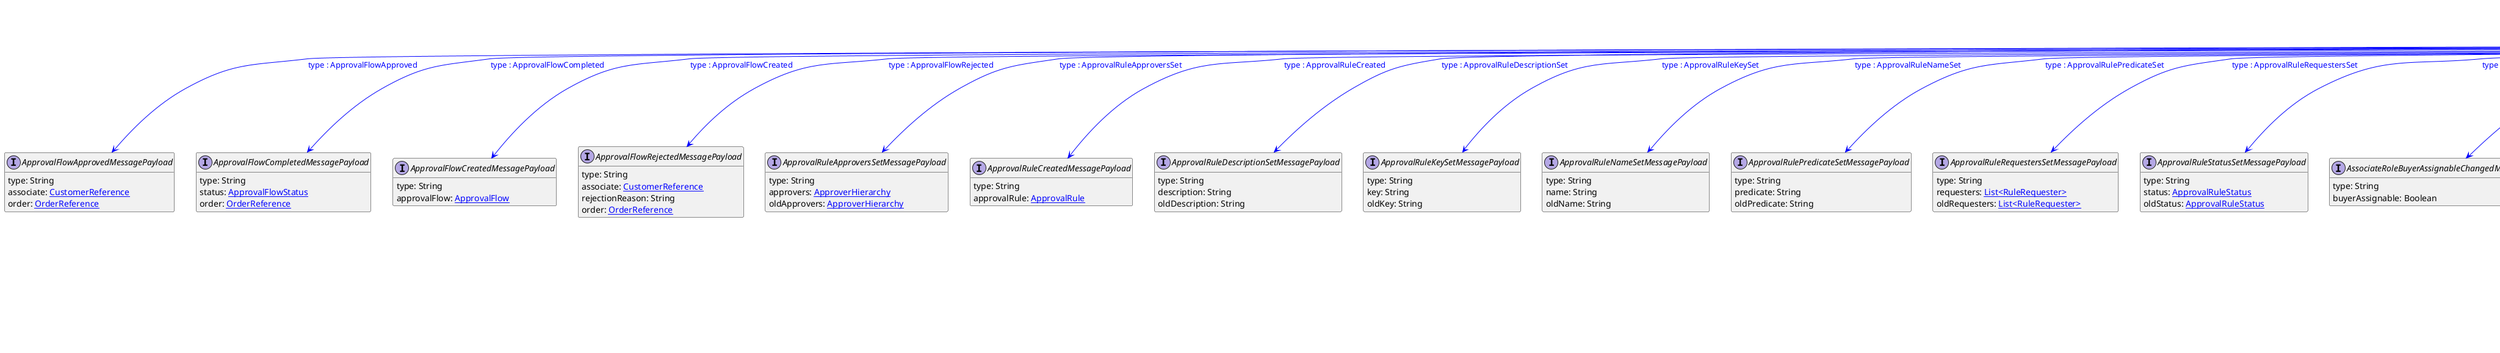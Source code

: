 @startuml

hide empty fields
hide empty methods
legend
|= |= line |
|<back:black>   </back>| inheritance |
|<back:green>   </back>| property reference |
|<back:blue>   </back>| discriminated class |
endlegend
interface MessagePayload [[MessagePayload.svg]]  {
    type: String
}


interface ApprovalFlowApprovedMessagePayload [[ApprovalFlowApprovedMessagePayload.svg]]  {
    type: String
    associate: [[CustomerReference.svg CustomerReference]]
    order: [[OrderReference.svg OrderReference]]
}
interface ApprovalFlowCompletedMessagePayload [[ApprovalFlowCompletedMessagePayload.svg]]  {
    type: String
    status: [[ApprovalFlowStatus.svg ApprovalFlowStatus]]
    order: [[OrderReference.svg OrderReference]]
}
interface ApprovalFlowCreatedMessagePayload [[ApprovalFlowCreatedMessagePayload.svg]]  {
    type: String
    approvalFlow: [[ApprovalFlow.svg ApprovalFlow]]
}
interface ApprovalFlowRejectedMessagePayload [[ApprovalFlowRejectedMessagePayload.svg]]  {
    type: String
    associate: [[CustomerReference.svg CustomerReference]]
    rejectionReason: String
    order: [[OrderReference.svg OrderReference]]
}
interface ApprovalRuleApproversSetMessagePayload [[ApprovalRuleApproversSetMessagePayload.svg]]  {
    type: String
    approvers: [[ApproverHierarchy.svg ApproverHierarchy]]
    oldApprovers: [[ApproverHierarchy.svg ApproverHierarchy]]
}
interface ApprovalRuleCreatedMessagePayload [[ApprovalRuleCreatedMessagePayload.svg]]  {
    type: String
    approvalRule: [[ApprovalRule.svg ApprovalRule]]
}
interface ApprovalRuleDescriptionSetMessagePayload [[ApprovalRuleDescriptionSetMessagePayload.svg]]  {
    type: String
    description: String
    oldDescription: String
}
interface ApprovalRuleKeySetMessagePayload [[ApprovalRuleKeySetMessagePayload.svg]]  {
    type: String
    key: String
    oldKey: String
}
interface ApprovalRuleNameSetMessagePayload [[ApprovalRuleNameSetMessagePayload.svg]]  {
    type: String
    name: String
    oldName: String
}
interface ApprovalRulePredicateSetMessagePayload [[ApprovalRulePredicateSetMessagePayload.svg]]  {
    type: String
    predicate: String
    oldPredicate: String
}
interface ApprovalRuleRequestersSetMessagePayload [[ApprovalRuleRequestersSetMessagePayload.svg]]  {
    type: String
    requesters: [[RuleRequester.svg List<RuleRequester>]]
    oldRequesters: [[RuleRequester.svg List<RuleRequester>]]
}
interface ApprovalRuleStatusSetMessagePayload [[ApprovalRuleStatusSetMessagePayload.svg]]  {
    type: String
    status: [[ApprovalRuleStatus.svg ApprovalRuleStatus]]
    oldStatus: [[ApprovalRuleStatus.svg ApprovalRuleStatus]]
}
interface AssociateRoleBuyerAssignableChangedMessagePayload [[AssociateRoleBuyerAssignableChangedMessagePayload.svg]]  {
    type: String
    buyerAssignable: Boolean
}
interface AssociateRoleCreatedMessagePayload [[AssociateRoleCreatedMessagePayload.svg]]  {
    type: String
    associateRole: [[AssociateRole.svg AssociateRole]]
}
interface AssociateRoleDeletedMessagePayload [[AssociateRoleDeletedMessagePayload.svg]]  {
    type: String
}
interface AssociateRoleNameSetMessagePayload [[AssociateRoleNameSetMessagePayload.svg]]  {
    type: String
    name: String
}
interface AssociateRolePermissionAddedMessagePayload [[AssociateRolePermissionAddedMessagePayload.svg]]  {
    type: String
    permission: [[Permission.svg Permission]]
}
interface AssociateRolePermissionRemovedMessagePayload [[AssociateRolePermissionRemovedMessagePayload.svg]]  {
    type: String
    permission: [[Permission.svg Permission]]
}
interface AssociateRolePermissionsSetMessagePayload [[AssociateRolePermissionsSetMessagePayload.svg]]  {
    type: String
    permissions: [[Permission.svg List<Permission>]]
}
interface BusinessUnitAddressAddedMessagePayload [[BusinessUnitAddressAddedMessagePayload.svg]]  {
    type: String
    address: [[Address.svg Address]]
}
interface BusinessUnitAddressChangedMessagePayload [[BusinessUnitAddressChangedMessagePayload.svg]]  {
    type: String
    address: [[Address.svg Address]]
}
interface BusinessUnitAddressCustomFieldAddedMessagePayload [[BusinessUnitAddressCustomFieldAddedMessagePayload.svg]]  {
    type: String
    name: String
    value: [[Object.svg Object]]
    addressId: String
}
interface BusinessUnitAddressCustomFieldChangedMessagePayload [[BusinessUnitAddressCustomFieldChangedMessagePayload.svg]]  {
    type: String
    name: String
    value: [[Object.svg Object]]
    oldValue: [[Object.svg Object]]
    addressId: String
}
interface BusinessUnitAddressCustomFieldRemovedMessagePayload [[BusinessUnitAddressCustomFieldRemovedMessagePayload.svg]]  {
    type: String
    name: String
    addressId: String
}
interface BusinessUnitAddressCustomTypeRemovedMessagePayload [[BusinessUnitAddressCustomTypeRemovedMessagePayload.svg]]  {
    type: String
    oldTypeId: String
    addressId: String
}
interface BusinessUnitAddressCustomTypeSetMessagePayload [[BusinessUnitAddressCustomTypeSetMessagePayload.svg]]  {
    type: String
    customFields: [[CustomFields.svg CustomFields]]
    oldTypeId: String
    addressId: String
}
interface BusinessUnitAddressRemovedMessagePayload [[BusinessUnitAddressRemovedMessagePayload.svg]]  {
    type: String
    address: [[Address.svg Address]]
}
interface BusinessUnitApprovalRuleModeChangedMessagePayload [[BusinessUnitApprovalRuleModeChangedMessagePayload.svg]]  {
    type: String
    approvalRuleMode: [[BusinessUnitApprovalRuleMode.svg BusinessUnitApprovalRuleMode]]
    oldApprovalRuleMode: [[BusinessUnitApprovalRuleMode.svg BusinessUnitApprovalRuleMode]]
}
interface BusinessUnitAssociateAddedMessagePayload [[BusinessUnitAssociateAddedMessagePayload.svg]]  {
    type: String
    associate: [[Associate.svg Associate]]
}
interface BusinessUnitAssociateChangedMessagePayload [[BusinessUnitAssociateChangedMessagePayload.svg]]  {
    type: String
    associate: [[Associate.svg Associate]]
}
interface BusinessUnitAssociateModeChangedMessagePayload [[BusinessUnitAssociateModeChangedMessagePayload.svg]]  {
    type: String
    associateMode: [[BusinessUnitAssociateMode.svg BusinessUnitAssociateMode]]
    oldAssociateMode: [[BusinessUnitAssociateMode.svg BusinessUnitAssociateMode]]
}
interface BusinessUnitAssociateRemovedMessagePayload [[BusinessUnitAssociateRemovedMessagePayload.svg]]  {
    type: String
    associate: [[Associate.svg Associate]]
}
interface BusinessUnitAssociatesSetMessagePayload [[BusinessUnitAssociatesSetMessagePayload.svg]]  {
    type: String
    associates: [[Associate.svg List<Associate>]]
}
interface BusinessUnitBillingAddressAddedMessagePayload [[BusinessUnitBillingAddressAddedMessagePayload.svg]]  {
    type: String
    address: [[Address.svg Address]]
}
interface BusinessUnitBillingAddressRemovedMessagePayload [[BusinessUnitBillingAddressRemovedMessagePayload.svg]]  {
    type: String
    address: [[Address.svg Address]]
}
interface BusinessUnitContactEmailSetMessagePayload [[BusinessUnitContactEmailSetMessagePayload.svg]]  {
    type: String
    contactEmail: String
}
interface BusinessUnitCreatedMessagePayload [[BusinessUnitCreatedMessagePayload.svg]]  {
    type: String
    businessUnit: [[BusinessUnit.svg BusinessUnit]]
}
interface BusinessUnitCustomFieldAddedMessagePayload [[BusinessUnitCustomFieldAddedMessagePayload.svg]]  {
    type: String
    name: String
    value: [[Object.svg Object]]
}
interface BusinessUnitCustomFieldChangedMessagePayload [[BusinessUnitCustomFieldChangedMessagePayload.svg]]  {
    type: String
    name: String
    value: [[Object.svg Object]]
    oldValue: [[Object.svg Object]]
}
interface BusinessUnitCustomFieldRemovedMessagePayload [[BusinessUnitCustomFieldRemovedMessagePayload.svg]]  {
    type: String
    name: String
}
interface BusinessUnitCustomTypeRemovedMessagePayload [[BusinessUnitCustomTypeRemovedMessagePayload.svg]]  {
    type: String
    oldTypeId: String
}
interface BusinessUnitCustomTypeSetMessagePayload [[BusinessUnitCustomTypeSetMessagePayload.svg]]  {
    type: String
    customFields: [[CustomFields.svg CustomFields]]
    oldTypeId: String
}
interface BusinessUnitDefaultBillingAddressSetMessagePayload [[BusinessUnitDefaultBillingAddressSetMessagePayload.svg]]  {
    type: String
    address: [[Address.svg Address]]
}
interface BusinessUnitDefaultShippingAddressSetMessagePayload [[BusinessUnitDefaultShippingAddressSetMessagePayload.svg]]  {
    type: String
    address: [[Address.svg Address]]
}
interface BusinessUnitDeletedMessagePayload [[BusinessUnitDeletedMessagePayload.svg]]  {
    type: String
}
interface BusinessUnitNameChangedMessagePayload [[BusinessUnitNameChangedMessagePayload.svg]]  {
    type: String
    name: String
}
interface BusinessUnitParentChangedMessagePayload [[BusinessUnitParentChangedMessagePayload.svg]]  {
    type: String
    oldParentUnit: [[BusinessUnitKeyReference.svg BusinessUnitKeyReference]]
    newParentUnit: [[BusinessUnitKeyReference.svg BusinessUnitKeyReference]]
}
interface BusinessUnitShippingAddressAddedMessagePayload [[BusinessUnitShippingAddressAddedMessagePayload.svg]]  {
    type: String
    address: [[Address.svg Address]]
}
interface BusinessUnitShippingAddressRemovedMessagePayload [[BusinessUnitShippingAddressRemovedMessagePayload.svg]]  {
    type: String
    address: [[Address.svg Address]]
}
interface BusinessUnitStatusChangedMessagePayload [[BusinessUnitStatusChangedMessagePayload.svg]]  {
    type: String
    active: [[BusinessUnitStatus.svg BusinessUnitStatus]]
}
interface BusinessUnitStoreAddedMessagePayload [[BusinessUnitStoreAddedMessagePayload.svg]]  {
    type: String
    store: [[StoreKeyReference.svg StoreKeyReference]]
}
interface BusinessUnitStoreModeChangedMessagePayload [[BusinessUnitStoreModeChangedMessagePayload.svg]]  {
    type: String
    stores: [[StoreKeyReference.svg List<StoreKeyReference>]]
    storeMode: [[BusinessUnitStoreMode.svg BusinessUnitStoreMode]]
    oldStores: [[StoreKeyReference.svg List<StoreKeyReference>]]
    oldStoreMode: [[BusinessUnitStoreMode.svg BusinessUnitStoreMode]]
}
interface BusinessUnitStoreRemovedMessagePayload [[BusinessUnitStoreRemovedMessagePayload.svg]]  {
    type: String
    store: [[StoreKeyReference.svg StoreKeyReference]]
}
interface BusinessUnitStoresSetMessagePayload [[BusinessUnitStoresSetMessagePayload.svg]]  {
    type: String
    stores: [[StoreKeyReference.svg List<StoreKeyReference>]]
}
interface BusinessUnitTopLevelUnitSetMessagePayload [[BusinessUnitTopLevelUnitSetMessagePayload.svg]]  {
    type: String
    topLevelUnit: [[BusinessUnitKeyReference.svg BusinessUnitKeyReference]]
    oldTopLevelUnit: [[BusinessUnitKeyReference.svg BusinessUnitKeyReference]]
}
interface BusinessUnitTypeSetMessagePayload [[BusinessUnitTypeSetMessagePayload.svg]]  {
    type: String
    parentUnit: [[BusinessUnitKeyReference.svg BusinessUnitKeyReference]]
    oldParentUnit: [[BusinessUnitKeyReference.svg BusinessUnitKeyReference]]
    unitType: [[BusinessUnitType.svg BusinessUnitType]]
    oldUnitType: [[BusinessUnitType.svg BusinessUnitType]]
}
interface CartDiscountCreatedMessagePayload [[CartDiscountCreatedMessagePayload.svg]]  {
    type: String
    cartDiscount: [[CartDiscount.svg CartDiscount]]
}
interface CartDiscountDeletedMessagePayload [[CartDiscountDeletedMessagePayload.svg]]  {
    type: String
}
interface CartDiscountStoreAddedMessagePayload [[CartDiscountStoreAddedMessagePayload.svg]]  {
    type: String
    store: [[StoreKeyReference.svg StoreKeyReference]]
}
interface CartDiscountStoreRemovedMessagePayload [[CartDiscountStoreRemovedMessagePayload.svg]]  {
    type: String
    store: [[StoreKeyReference.svg StoreKeyReference]]
}
interface CartDiscountStoresSetMessagePayload [[CartDiscountStoresSetMessagePayload.svg]]  {
    type: String
    stores: [[StoreKeyReference.svg List<StoreKeyReference>]]
}
interface CategoryCreatedMessagePayload [[CategoryCreatedMessagePayload.svg]]  {
    type: String
    category: [[Category.svg Category]]
}
interface CategorySlugChangedMessagePayload [[CategorySlugChangedMessagePayload.svg]]  {
    type: String
    slug: [[LocalizedString.svg LocalizedString]]
    oldSlug: [[LocalizedString.svg LocalizedString]]
}
interface CustomLineItemStateTransitionMessagePayload [[CustomLineItemStateTransitionMessagePayload.svg]]  {
    type: String
    customLineItemId: String
    customLineItemKey: String
    transitionDate: DateTime
    quantity: Long
    fromState: [[StateReference.svg StateReference]]
    toState: [[StateReference.svg StateReference]]
}
interface CustomerAddressAddedMessagePayload [[CustomerAddressAddedMessagePayload.svg]]  {
    type: String
    address: [[Address.svg Address]]
}
interface CustomerAddressChangedMessagePayload [[CustomerAddressChangedMessagePayload.svg]]  {
    type: String
    address: [[Address.svg Address]]
}
interface CustomerAddressCustomFieldAddedMessagePayload [[CustomerAddressCustomFieldAddedMessagePayload.svg]]  {
    type: String
    name: String
    value: [[Object.svg Object]]
    addressId: String
}
interface CustomerAddressCustomFieldChangedMessagePayload [[CustomerAddressCustomFieldChangedMessagePayload.svg]]  {
    type: String
    name: String
    value: [[Object.svg Object]]
    previousValue: [[Object.svg Object]]
    addressId: String
}
interface CustomerAddressCustomFieldRemovedMessagePayload [[CustomerAddressCustomFieldRemovedMessagePayload.svg]]  {
    type: String
    name: String
    addressId: String
}
interface CustomerAddressCustomTypeRemovedMessagePayload [[CustomerAddressCustomTypeRemovedMessagePayload.svg]]  {
    type: String
    previousTypeId: String
    addressId: String
}
interface CustomerAddressCustomTypeSetMessagePayload [[CustomerAddressCustomTypeSetMessagePayload.svg]]  {
    type: String
    customFields: [[CustomFields.svg CustomFields]]
    previousTypeId: String
    addressId: String
}
interface CustomerAddressRemovedMessagePayload [[CustomerAddressRemovedMessagePayload.svg]]  {
    type: String
    address: [[Address.svg Address]]
}
interface CustomerCompanyNameSetMessagePayload [[CustomerCompanyNameSetMessagePayload.svg]]  {
    type: String
    companyName: String
}
interface CustomerCreatedMessagePayload [[CustomerCreatedMessagePayload.svg]]  {
    type: String
    customer: [[Customer.svg Customer]]
}
interface CustomerCustomFieldAddedMessagePayload [[CustomerCustomFieldAddedMessagePayload.svg]]  {
    type: String
    name: String
    value: [[Object.svg Object]]
}
interface CustomerCustomFieldChangedMessagePayload [[CustomerCustomFieldChangedMessagePayload.svg]]  {
    type: String
    name: String
    value: [[Object.svg Object]]
    previousValue: [[Object.svg Object]]
}
interface CustomerCustomFieldRemovedMessagePayload [[CustomerCustomFieldRemovedMessagePayload.svg]]  {
    type: String
    name: String
}
interface CustomerCustomTypeRemovedMessagePayload [[CustomerCustomTypeRemovedMessagePayload.svg]]  {
    type: String
    previousTypeId: String
}
interface CustomerCustomTypeSetMessagePayload [[CustomerCustomTypeSetMessagePayload.svg]]  {
    type: String
    customFields: [[CustomFields.svg CustomFields]]
    previousTypeId: String
}
interface CustomerDateOfBirthSetMessagePayload [[CustomerDateOfBirthSetMessagePayload.svg]]  {
    type: String
    dateOfBirth: Date
}
interface CustomerDefaultBillingAddressSetMessagePayload [[CustomerDefaultBillingAddressSetMessagePayload.svg]]  {
    type: String
    address: [[Address.svg Address]]
}
interface CustomerDefaultShippingAddressSetMessagePayload [[CustomerDefaultShippingAddressSetMessagePayload.svg]]  {
    type: String
    address: [[Address.svg Address]]
}
interface CustomerDeletedMessagePayload [[CustomerDeletedMessagePayload.svg]]  {
    type: String
}
interface CustomerEmailChangedMessagePayload [[CustomerEmailChangedMessagePayload.svg]]  {
    type: String
    email: String
}
interface CustomerEmailTokenCreatedMessagePayload [[CustomerEmailTokenCreatedMessagePayload.svg]]  {
    type: String
    customerId: String
    expiresAt: DateTime
    value: String
    invalidateOlderTokens: Boolean
}
interface CustomerEmailVerifiedMessagePayload [[CustomerEmailVerifiedMessagePayload.svg]]  {
    type: String
}
interface CustomerFirstNameSetMessagePayload [[CustomerFirstNameSetMessagePayload.svg]]  {
    type: String
    firstName: String
}
interface CustomerGroupAssignmentAddedMessagePayload [[CustomerGroupAssignmentAddedMessagePayload.svg]]  {
    type: String
    customerGroupAssignment: [[CustomerGroupAssignment.svg CustomerGroupAssignment]]
}
interface CustomerGroupAssignmentRemovedMessagePayload [[CustomerGroupAssignmentRemovedMessagePayload.svg]]  {
    type: String
    customerGroupAssignment: [[CustomerGroupAssignment.svg CustomerGroupAssignment]]
}
interface CustomerGroupAssignmentsSetMessagePayload [[CustomerGroupAssignmentsSetMessagePayload.svg]]  {
    type: String
    customerGroupAssignments: [[CustomerGroupAssignment.svg List<CustomerGroupAssignment>]]
}
interface CustomerGroupCustomFieldAddedMessagePayload [[CustomerGroupCustomFieldAddedMessagePayload.svg]]  {
    type: String
    name: String
    value: [[Object.svg Object]]
}
interface CustomerGroupCustomFieldChangedMessagePayload [[CustomerGroupCustomFieldChangedMessagePayload.svg]]  {
    type: String
    name: String
    value: [[Object.svg Object]]
    oldValue: [[Object.svg Object]]
}
interface CustomerGroupCustomFieldRemovedMessagePayload [[CustomerGroupCustomFieldRemovedMessagePayload.svg]]  {
    type: String
    name: String
}
interface CustomerGroupCustomTypeRemovedMessagePayload [[CustomerGroupCustomTypeRemovedMessagePayload.svg]]  {
    type: String
    oldTypeId: String
}
interface CustomerGroupCustomTypeSetMessagePayload [[CustomerGroupCustomTypeSetMessagePayload.svg]]  {
    type: String
    customFields: [[CustomFields.svg CustomFields]]
    oldTypeId: String
}
interface CustomerGroupSetMessagePayload [[CustomerGroupSetMessagePayload.svg]]  {
    type: String
    customerGroup: [[CustomerGroupReference.svg CustomerGroupReference]]
}
interface CustomerLastNameSetMessagePayload [[CustomerLastNameSetMessagePayload.svg]]  {
    type: String
    lastName: String
}
interface CustomerPasswordTokenCreatedMessagePayload [[CustomerPasswordTokenCreatedMessagePayload.svg]]  {
    type: String
    customerId: String
    expiresAt: DateTime
    value: String
    invalidateOlderTokens: Boolean
}
interface CustomerPasswordUpdatedMessagePayload [[CustomerPasswordUpdatedMessagePayload.svg]]  {
    type: String
    reset: Boolean
}
interface CustomerStoresSetMessagePayload [[CustomerStoresSetMessagePayload.svg]]  {
    type: String
    stores: [[StoreKeyReference.svg List<StoreKeyReference>]]
    oldStores: [[StoreKeyReference.svg List<StoreKeyReference>]]
}
interface CustomerTitleSetMessagePayload [[CustomerTitleSetMessagePayload.svg]]  {
    type: String
    title: String
}
interface DeliveryAddedMessagePayload [[DeliveryAddedMessagePayload.svg]]  {
    type: String
    delivery: [[Delivery.svg Delivery]]
    shippingKey: String
}
interface DeliveryAddressSetMessagePayload [[DeliveryAddressSetMessagePayload.svg]]  {
    type: String
    deliveryId: String
    address: [[Address.svg Address]]
    oldAddress: [[Address.svg Address]]
    shippingKey: String
}
interface DeliveryCustomFieldAddedMessagePayload [[DeliveryCustomFieldAddedMessagePayload.svg]]  {
    type: String
    name: String
    value: [[Object.svg Object]]
    deliveryId: String
}
interface DeliveryCustomFieldChangedMessagePayload [[DeliveryCustomFieldChangedMessagePayload.svg]]  {
    type: String
    name: String
    value: [[Object.svg Object]]
    previousValue: [[Object.svg Object]]
    deliveryId: String
}
interface DeliveryCustomFieldRemovedMessagePayload [[DeliveryCustomFieldRemovedMessagePayload.svg]]  {
    type: String
    name: String
    deliveryId: String
}
interface DeliveryCustomTypeRemovedMessagePayload [[DeliveryCustomTypeRemovedMessagePayload.svg]]  {
    type: String
    previousTypeId: String
    deliveryId: String
}
interface DeliveryCustomTypeSetMessagePayload [[DeliveryCustomTypeSetMessagePayload.svg]]  {
    type: String
    customFields: [[CustomFields.svg CustomFields]]
    previousTypeId: String
    deliveryId: String
}
interface DeliveryItemsUpdatedMessagePayload [[DeliveryItemsUpdatedMessagePayload.svg]]  {
    type: String
    deliveryId: String
    items: [[DeliveryItem.svg List<DeliveryItem>]]
    oldItems: [[DeliveryItem.svg List<DeliveryItem>]]
    shippingKey: String
}
interface DeliveryRemovedMessagePayload [[DeliveryRemovedMessagePayload.svg]]  {
    type: String
    delivery: [[Delivery.svg Delivery]]
    shippingKey: String
}
interface DiscountCodeCreatedMessagePayload [[DiscountCodeCreatedMessagePayload.svg]]  {
    type: String
    discountCode: [[DiscountCode.svg DiscountCode]]
}
interface DiscountCodeDeletedMessagePayload [[DiscountCodeDeletedMessagePayload.svg]]  {
    type: String
}
interface DiscountCodeKeySetMessagePayload [[DiscountCodeKeySetMessagePayload.svg]]  {
    type: String
    key: String
    oldKey: String
}
interface DiscountGroupCreatedMessagePayload [[DiscountGroupCreatedMessagePayload.svg]]  {
    type: String
    discountGroup: [[DiscountGroup.svg DiscountGroup]]
}
interface DiscountGroupDeletedMessagePayload [[DiscountGroupDeletedMessagePayload.svg]]  {
    type: String
}
interface DiscountGroupIsActiveSetMessagePayload [[DiscountGroupIsActiveSetMessagePayload.svg]]  {
    type: String
    isActive: Boolean
    oldIsActive: Boolean
}
interface DiscountGroupKeySetMessagePayload [[DiscountGroupKeySetMessagePayload.svg]]  {
    type: String
    key: String
    oldKey: String
}
interface DiscountGroupSortOrderSetMessagePayload [[DiscountGroupSortOrderSetMessagePayload.svg]]  {
    type: String
    sortOrder: String
    oldSortOrder: String
}
interface InventoryEntryCreatedMessagePayload [[InventoryEntryCreatedMessagePayload.svg]]  {
    type: String
    inventoryEntry: [[InventoryEntry.svg InventoryEntry]]
}
interface InventoryEntryDeletedMessagePayload [[InventoryEntryDeletedMessagePayload.svg]]  {
    type: String
    sku: String
    supplyChannel: [[ChannelReference.svg ChannelReference]]
}
interface InventoryEntryQuantitySetMessagePayload [[InventoryEntryQuantitySetMessagePayload.svg]]  {
    type: String
    oldQuantityOnStock: Long
    newQuantityOnStock: Long
    oldAvailableQuantity: Long
    newAvailableQuantity: Long
    sku: String
    supplyChannel: [[ChannelReference.svg ChannelReference]]
}
interface LineItemStateTransitionMessagePayload [[LineItemStateTransitionMessagePayload.svg]]  {
    type: String
    lineItemId: String
    lineItemKey: String
    transitionDate: DateTime
    quantity: Long
    fromState: [[StateReference.svg StateReference]]
    toState: [[StateReference.svg StateReference]]
}
interface OrderBillingAddressSetMessagePayload [[OrderBillingAddressSetMessagePayload.svg]]  {
    type: String
    address: [[Address.svg Address]]
    oldAddress: [[Address.svg Address]]
}
interface OrderBusinessUnitSetMessagePayload [[OrderBusinessUnitSetMessagePayload.svg]]  {
    type: String
    businessUnit: [[BusinessUnitKeyReference.svg BusinessUnitKeyReference]]
    oldbusinessUnit: [[BusinessUnitKeyReference.svg BusinessUnitKeyReference]]
}
interface OrderCreatedFromRecurringOrderMessagePayload [[OrderCreatedFromRecurringOrderMessagePayload.svg]]  {
    type: String
    order: [[Order.svg Order]]
    recurringOrderRef: [[RecurringOrderReference.svg RecurringOrderReference]]
}
interface OrderCreatedMessagePayload [[OrderCreatedMessagePayload.svg]]  {
    type: String
    order: [[Order.svg Order]]
}
interface OrderCustomFieldAddedMessagePayload [[OrderCustomFieldAddedMessagePayload.svg]]  {
    type: String
    name: String
    value: [[Object.svg Object]]
}
interface OrderCustomFieldChangedMessagePayload [[OrderCustomFieldChangedMessagePayload.svg]]  {
    type: String
    name: String
    value: [[Object.svg Object]]
    previousValue: [[Object.svg Object]]
}
interface OrderCustomFieldRemovedMessagePayload [[OrderCustomFieldRemovedMessagePayload.svg]]  {
    type: String
    name: String
}
interface OrderCustomLineItemAddedMessagePayload [[OrderCustomLineItemAddedMessagePayload.svg]]  {
    type: String
    customLineItem: [[CustomLineItem.svg CustomLineItem]]
}
interface OrderCustomLineItemDiscountSetMessagePayload [[OrderCustomLineItemDiscountSetMessagePayload.svg]]  {
    type: String
    customLineItemId: String
    customLineItemKey: String
    discountedPricePerQuantity: [[DiscountedLineItemPriceForQuantity.svg List<DiscountedLineItemPriceForQuantity>]]
    taxedPrice: [[TaxedItemPrice.svg TaxedItemPrice]]
}
interface OrderCustomLineItemQuantityChangedMessagePayload [[OrderCustomLineItemQuantityChangedMessagePayload.svg]]  {
    type: String
    customLineItemId: String
    customLineItemKey: String
    quantity: Long
    oldQuantity: Long
}
interface OrderCustomLineItemRemovedMessagePayload [[OrderCustomLineItemRemovedMessagePayload.svg]]  {
    type: String
    customLineItemId: String
    customLineItemKey: String
    customLineItem: [[CustomLineItem.svg CustomLineItem]]
}
interface OrderCustomTypeRemovedMessagePayload [[OrderCustomTypeRemovedMessagePayload.svg]]  {
    type: String
    previousTypeId: String
}
interface OrderCustomTypeSetMessagePayload [[OrderCustomTypeSetMessagePayload.svg]]  {
    type: String
    customFields: [[CustomFields.svg CustomFields]]
    previousTypeId: String
}
interface OrderCustomerEmailSetMessagePayload [[OrderCustomerEmailSetMessagePayload.svg]]  {
    type: String
    email: String
    oldEmail: String
}
interface OrderCustomerGroupSetMessagePayload [[OrderCustomerGroupSetMessagePayload.svg]]  {
    type: String
    customerGroup: [[CustomerGroupReference.svg CustomerGroupReference]]
    oldCustomerGroup: [[CustomerGroupReference.svg CustomerGroupReference]]
}
interface OrderCustomerSetMessagePayload [[OrderCustomerSetMessagePayload.svg]]  {
    type: String
    customer: [[CustomerReference.svg CustomerReference]]
    customerGroup: [[CustomerGroupReference.svg CustomerGroupReference]]
    oldCustomer: [[CustomerReference.svg CustomerReference]]
    oldCustomerGroup: [[CustomerGroupReference.svg CustomerGroupReference]]
}
interface OrderDeletedMessagePayload [[OrderDeletedMessagePayload.svg]]  {
    type: String
    order: [[Order.svg Order]]
}
interface OrderDiscountCodeAddedMessagePayload [[OrderDiscountCodeAddedMessagePayload.svg]]  {
    type: String
    discountCode: [[DiscountCodeReference.svg DiscountCodeReference]]
}
interface OrderDiscountCodeRemovedMessagePayload [[OrderDiscountCodeRemovedMessagePayload.svg]]  {
    type: String
    discountCode: [[DiscountCodeReference.svg DiscountCodeReference]]
}
interface OrderDiscountCodeStateSetMessagePayload [[OrderDiscountCodeStateSetMessagePayload.svg]]  {
    type: String
    discountCode: [[DiscountCodeReference.svg DiscountCodeReference]]
    state: [[DiscountCodeState.svg DiscountCodeState]]
    oldState: [[DiscountCodeState.svg DiscountCodeState]]
}
interface OrderEditAppliedMessagePayload [[OrderEditAppliedMessagePayload.svg]]  {
    type: String
    edit: [[OrderEdit.svg OrderEdit]]
    result: [[OrderEditApplied.svg OrderEditApplied]]
}
interface OrderImportedMessagePayload [[OrderImportedMessagePayload.svg]]  {
    type: String
    order: [[Order.svg Order]]
}
interface OrderLineItemAddedMessagePayload [[OrderLineItemAddedMessagePayload.svg]]  {
    type: String
    lineItem: [[LineItem.svg LineItem]]
    addedQuantity: Long
}
interface OrderLineItemDiscountSetMessagePayload [[OrderLineItemDiscountSetMessagePayload.svg]]  {
    type: String
    lineItemId: String
    lineItemKey: String
    discountedPricePerQuantity: [[DiscountedLineItemPriceForQuantity.svg List<DiscountedLineItemPriceForQuantity>]]
    totalPrice: [[CentPrecisionMoney.svg CentPrecisionMoney]]
    taxedPrice: [[TaxedItemPrice.svg TaxedItemPrice]]
    taxedPricePortions: [[MethodTaxedPrice.svg List<MethodTaxedPrice>]]
}
interface OrderLineItemDistributionChannelSetMessagePayload [[OrderLineItemDistributionChannelSetMessagePayload.svg]]  {
    type: String
    lineItemId: String
    lineItemKey: String
    distributionChannel: [[ChannelReference.svg ChannelReference]]
}
interface OrderLineItemRemovedMessagePayload [[OrderLineItemRemovedMessagePayload.svg]]  {
    type: String
    lineItemId: String
    lineItemKey: String
    removedQuantity: Long
    newQuantity: Long
    newState: [[ItemState.svg List<ItemState>]]
    newTotalPrice: [[CentPrecisionMoney.svg CentPrecisionMoney]]
    newTaxedPrice: [[TaxedItemPrice.svg TaxedItemPrice]]
    newPrice: [[Price.svg Price]]
    newShippingDetail: [[ItemShippingDetails.svg ItemShippingDetails]]
}
interface OrderPaymentAddedMessagePayload [[OrderPaymentAddedMessagePayload.svg]]  {
    type: String
    payment: [[PaymentReference.svg PaymentReference]]
}
interface OrderPaymentStateChangedMessagePayload [[OrderPaymentStateChangedMessagePayload.svg]]  {
    type: String
    paymentState: [[PaymentState.svg PaymentState]]
    oldPaymentState: [[PaymentState.svg PaymentState]]
}
interface OrderPurchaseOrderNumberSetMessagePayload [[OrderPurchaseOrderNumberSetMessagePayload.svg]]  {
    type: String
    purchaseOrderNumber: String
    oldPurchaseOrderNumber: String
}
interface OrderReturnShipmentStateChangedMessagePayload [[OrderReturnShipmentStateChangedMessagePayload.svg]]  {
    type: String
    returnItemId: String
    returnShipmentState: [[ReturnShipmentState.svg ReturnShipmentState]]
}
interface OrderShipmentStateChangedMessagePayload [[OrderShipmentStateChangedMessagePayload.svg]]  {
    type: String
    shipmentState: [[ShipmentState.svg ShipmentState]]
    oldShipmentState: [[ShipmentState.svg ShipmentState]]
}
interface OrderShippingAddressSetMessagePayload [[OrderShippingAddressSetMessagePayload.svg]]  {
    type: String
    address: [[Address.svg Address]]
    oldAddress: [[Address.svg Address]]
}
interface OrderShippingInfoSetMessagePayload [[OrderShippingInfoSetMessagePayload.svg]]  {
    type: String
    shippingInfo: [[ShippingInfo.svg ShippingInfo]]
    oldShippingInfo: [[ShippingInfo.svg ShippingInfo]]
}
interface OrderShippingRateInputSetMessagePayload [[OrderShippingRateInputSetMessagePayload.svg]]  {
    type: String
    shippingRateInput: [[ShippingRateInput.svg ShippingRateInput]]
    oldShippingRateInput: [[ShippingRateInput.svg ShippingRateInput]]
}
interface OrderStateChangedMessagePayload [[OrderStateChangedMessagePayload.svg]]  {
    type: String
    orderState: [[OrderState.svg OrderState]]
    oldOrderState: [[OrderState.svg OrderState]]
}
interface OrderStateTransitionMessagePayload [[OrderStateTransitionMessagePayload.svg]]  {
    type: String
    state: [[StateReference.svg StateReference]]
    oldState: [[StateReference.svg StateReference]]
    force: Boolean
}
interface OrderStoreSetMessagePayload [[OrderStoreSetMessagePayload.svg]]  {
    type: String
    store: [[StoreKeyReference.svg StoreKeyReference]]
}
interface ParcelAddedToDeliveryMessagePayload [[ParcelAddedToDeliveryMessagePayload.svg]]  {
    type: String
    delivery: [[Delivery.svg Delivery]]
    parcel: [[Parcel.svg Parcel]]
    shippingKey: String
}
interface ParcelItemsUpdatedMessagePayload [[ParcelItemsUpdatedMessagePayload.svg]]  {
    type: String
    parcelId: String
    deliveryId: String
    items: [[DeliveryItem.svg List<DeliveryItem>]]
    oldItems: [[DeliveryItem.svg List<DeliveryItem>]]
    shippingKey: String
}
interface ParcelMeasurementsUpdatedMessagePayload [[ParcelMeasurementsUpdatedMessagePayload.svg]]  {
    type: String
    deliveryId: String
    parcelId: String
    measurements: [[ParcelMeasurements.svg ParcelMeasurements]]
    shippingKey: String
}
interface ParcelRemovedFromDeliveryMessagePayload [[ParcelRemovedFromDeliveryMessagePayload.svg]]  {
    type: String
    deliveryId: String
    parcel: [[Parcel.svg Parcel]]
    shippingKey: String
}
interface ParcelTrackingDataUpdatedMessagePayload [[ParcelTrackingDataUpdatedMessagePayload.svg]]  {
    type: String
    deliveryId: String
    parcelId: String
    trackingData: [[TrackingData.svg TrackingData]]
    shippingKey: String
}
interface PaymentCreatedMessagePayload [[PaymentCreatedMessagePayload.svg]]  {
    type: String
    payment: [[Payment.svg Payment]]
}
interface PaymentInteractionAddedMessagePayload [[PaymentInteractionAddedMessagePayload.svg]]  {
    type: String
    interaction: [[CustomFields.svg CustomFields]]
}
interface PaymentInterfaceIdSetMessagePayload [[PaymentInterfaceIdSetMessagePayload.svg]]  {
    type: String
    interfaceId: String
    oldInterfaceId: String
}
interface PaymentMethodCreatedMessagePayload [[PaymentMethodCreatedMessagePayload.svg]]  {
    type: String
    paymentMethod: [[PaymentMethod.svg PaymentMethod]]
}
interface PaymentMethodCustomFieldAddedMessagePayload [[PaymentMethodCustomFieldAddedMessagePayload.svg]]  {
    type: String
    name: String
    value: [[Object.svg Object]]
}
interface PaymentMethodCustomFieldChangedMessagePayload [[PaymentMethodCustomFieldChangedMessagePayload.svg]]  {
    type: String
    name: String
    value: [[Object.svg Object]]
    oldValue: [[Object.svg Object]]
}
interface PaymentMethodCustomFieldRemovedMessagePayload [[PaymentMethodCustomFieldRemovedMessagePayload.svg]]  {
    type: String
    name: String
}
interface PaymentMethodCustomTypeRemovedMessagePayload [[PaymentMethodCustomTypeRemovedMessagePayload.svg]]  {
    type: String
    oldTypeId: String
}
interface PaymentMethodCustomTypeSetMessagePayload [[PaymentMethodCustomTypeSetMessagePayload.svg]]  {
    type: String
    customFields: [[CustomFields.svg CustomFields]]
    oldTypeId: String
}
interface PaymentMethodDefaultSetMessagePayload [[PaymentMethodDefaultSetMessagePayload.svg]]  {
    type: String
    default: Boolean
    oldDefault: Boolean
}
interface PaymentMethodDeletedMessagePayload [[PaymentMethodDeletedMessagePayload.svg]]  {
    type: String
    paymentMethod: [[PaymentMethod.svg PaymentMethod]]
}
interface PaymentMethodInfoCustomFieldAddedMessagePayload [[PaymentMethodInfoCustomFieldAddedMessagePayload.svg]]  {
    type: String
    name: String
    value: [[Object.svg Object]]
}
interface PaymentMethodInfoCustomFieldChangedMessagePayload [[PaymentMethodInfoCustomFieldChangedMessagePayload.svg]]  {
    type: String
    name: String
    value: [[Object.svg Object]]
}
interface PaymentMethodInfoCustomFieldRemovedMessagePayload [[PaymentMethodInfoCustomFieldRemovedMessagePayload.svg]]  {
    type: String
    name: String
}
interface PaymentMethodInfoCustomTypeRemovedMessagePayload [[PaymentMethodInfoCustomTypeRemovedMessagePayload.svg]]  {
    type: String
    oldTypeId: String
}
interface PaymentMethodInfoCustomTypeSetMessagePayload [[PaymentMethodInfoCustomTypeSetMessagePayload.svg]]  {
    type: String
    customFields: [[CustomFields.svg CustomFields]]
    oldTypeId: String
}
interface PaymentMethodInfoInterfaceAccountSetMessagePayload [[PaymentMethodInfoInterfaceAccountSetMessagePayload.svg]]  {
    type: String
    interfaceAccount: String
    oldInterfaceAccount: String
}
interface PaymentMethodInfoInterfaceSetMessagePayload [[PaymentMethodInfoInterfaceSetMessagePayload.svg]]  {
    type: String
    interface: String
    oldInterface: String
}
interface PaymentMethodInfoMethodSetMessagePayload [[PaymentMethodInfoMethodSetMessagePayload.svg]]  {
    type: String
    method: String
    oldMethod: String
}
interface PaymentMethodInfoNameSetMessagePayload [[PaymentMethodInfoNameSetMessagePayload.svg]]  {
    type: String
    name: [[LocalizedString.svg LocalizedString]]
    oldName: [[LocalizedString.svg LocalizedString]]
}
interface PaymentMethodInfoTokenSetMessagePayload [[PaymentMethodInfoTokenSetMessagePayload.svg]]  {
    type: String
    token: [[PaymentMethodToken.svg PaymentMethodToken]]
    oldToken: [[PaymentMethodToken.svg PaymentMethodToken]]
}
interface PaymentMethodInterfaceAccountSetMessagePayload [[PaymentMethodInterfaceAccountSetMessagePayload.svg]]  {
    type: String
    interfaceAccount: String
    oldInterfaceAccount: String
}
interface PaymentMethodKeySetMessagePayload [[PaymentMethodKeySetMessagePayload.svg]]  {
    type: String
    key: String
    oldKey: String
}
interface PaymentMethodMethodSetMessagePayload [[PaymentMethodMethodSetMessagePayload.svg]]  {
    type: String
    method: String
    oldMethod: String
}
interface PaymentMethodNameSetMessagePayload [[PaymentMethodNameSetMessagePayload.svg]]  {
    type: String
    name: [[LocalizedString.svg LocalizedString]]
    oldName: [[LocalizedString.svg LocalizedString]]
}
interface PaymentMethodPaymentInterfaceSetMessagePayload [[PaymentMethodPaymentInterfaceSetMessagePayload.svg]]  {
    type: String
    paymentInterface: String
    oldPaymentInterface: String
}
interface PaymentMethodPaymentMethodStatusSetMessagePayload [[PaymentMethodPaymentMethodStatusSetMessagePayload.svg]]  {
    type: String
    status: [[PaymentMethodStatus.svg PaymentMethodStatus]]
    oldStatus: [[PaymentMethodStatus.svg PaymentMethodStatus]]
}
interface PaymentStatusInterfaceCodeSetMessagePayload [[PaymentStatusInterfaceCodeSetMessagePayload.svg]]  {
    type: String
    paymentId: String
    interfaceCode: String
}
interface PaymentStatusStateTransitionMessagePayload [[PaymentStatusStateTransitionMessagePayload.svg]]  {
    type: String
    state: [[StateReference.svg StateReference]]
    force: Boolean
}
interface PaymentTransactionAddedMessagePayload [[PaymentTransactionAddedMessagePayload.svg]]  {
    type: String
    transaction: [[Transaction.svg Transaction]]
}
interface PaymentTransactionInterfaceIdSetMessagePayload [[PaymentTransactionInterfaceIdSetMessagePayload.svg]]  {
    type: String
    transactionId: String
    newInterfaceId: String
    oldInterfaceId: String
}
interface PaymentTransactionStateChangedMessagePayload [[PaymentTransactionStateChangedMessagePayload.svg]]  {
    type: String
    transactionId: String
    state: [[TransactionState.svg TransactionState]]
}
interface ProductAddedToCategoryMessagePayload [[ProductAddedToCategoryMessagePayload.svg]]  {
    type: String
    category: [[CategoryReference.svg CategoryReference]]
    staged: Boolean
}
interface ProductCreatedMessagePayload [[ProductCreatedMessagePayload.svg]]  {
    type: String
    productProjection: [[ProductProjection.svg ProductProjection]]
}
interface ProductDeletedMessagePayload [[ProductDeletedMessagePayload.svg]]  {
    type: String
    removedImageUrls: [[String.svg List<String>]]
    currentProjection: [[ProductProjection.svg ProductProjection]]
}
interface ProductImageAddedMessagePayload [[ProductImageAddedMessagePayload.svg]]  {
    type: String
    variantId: Long
    image: [[Image.svg Image]]
    staged: Boolean
}
interface ProductPriceAddedMessagePayload [[ProductPriceAddedMessagePayload.svg]]  {
    type: String
    variantId: Long
    price: [[Price.svg Price]]
    staged: Boolean
}
interface ProductPriceChangedMessagePayload [[ProductPriceChangedMessagePayload.svg]]  {
    type: String
    variantId: Long
    oldPrice: [[Price.svg Price]]
    newPrice: [[Price.svg Price]]
    staged: Boolean
    oldStagedPrice: [[Price.svg Price]]
}
interface ProductPriceCustomFieldAddedMessagePayload [[ProductPriceCustomFieldAddedMessagePayload.svg]]  {
    type: String
    priceId: String
    variantId: Long
    staged: Boolean
    name: String
    value: [[Object.svg Object]]
}
interface ProductPriceCustomFieldChangedMessagePayload [[ProductPriceCustomFieldChangedMessagePayload.svg]]  {
    type: String
    priceId: String
    variantId: Long
    staged: Boolean
    name: String
    value: [[Object.svg Object]]
}
interface ProductPriceCustomFieldRemovedMessagePayload [[ProductPriceCustomFieldRemovedMessagePayload.svg]]  {
    type: String
    priceId: String
    variantId: Long
    staged: Boolean
    name: String
}
interface ProductPriceCustomFieldsRemovedMessagePayload [[ProductPriceCustomFieldsRemovedMessagePayload.svg]]  {
    type: String
    priceId: String
    variantId: Long
    staged: Boolean
}
interface ProductPriceCustomFieldsSetMessagePayload [[ProductPriceCustomFieldsSetMessagePayload.svg]]  {
    type: String
    priceId: String
    variantId: Long
    staged: Boolean
    customField: [[CustomFields.svg CustomFields]]
    oldTypeId: String
}
interface ProductPriceDiscountsSetMessagePayload [[ProductPriceDiscountsSetMessagePayload.svg]]  {
    type: String
    updatedPrices: [[ProductPriceDiscountsSetUpdatedPrice.svg List<ProductPriceDiscountsSetUpdatedPrice>]]
}
interface ProductPriceExternalDiscountSetMessagePayload [[ProductPriceExternalDiscountSetMessagePayload.svg]]  {
    type: String
    variantId: Integer
    variantKey: String
    sku: String
    priceId: String
    discounted: [[DiscountedPrice.svg DiscountedPrice]]
    staged: Boolean
}
interface ProductPriceKeySetMessagePayload [[ProductPriceKeySetMessagePayload.svg]]  {
    type: String
    variantId: Long
    priceId: String
    oldKey: String
    key: String
    staged: Boolean
}
interface ProductPriceModeSetMessagePayload [[ProductPriceModeSetMessagePayload.svg]]  {
    type: String
    to: [[ProductPriceModeEnum.svg ProductPriceModeEnum]]
}
interface ProductPriceRemovedMessagePayload [[ProductPriceRemovedMessagePayload.svg]]  {
    type: String
    variantId: Long
    price: [[Price.svg Price]]
    staged: Boolean
}
interface ProductPricesSetMessagePayload [[ProductPricesSetMessagePayload.svg]]  {
    type: String
    variantId: Long
    prices: [[Price.svg List<Price>]]
    staged: Boolean
}
interface ProductPublishedMessagePayload [[ProductPublishedMessagePayload.svg]]  {
    type: String
    removedImageUrls: [[String.svg List<String>]]
    productProjection: [[ProductProjection.svg ProductProjection]]
    scope: [[ProductPublishScope.svg ProductPublishScope]]
}
interface ProductRemovedFromCategoryMessagePayload [[ProductRemovedFromCategoryMessagePayload.svg]]  {
    type: String
    category: [[CategoryReference.svg CategoryReference]]
    staged: Boolean
}
interface ProductRevertedStagedChangesMessagePayload [[ProductRevertedStagedChangesMessagePayload.svg]]  {
    type: String
    removedImageUrls: [[String.svg List<String>]]
}
interface ProductSelectionCreatedMessagePayload [[ProductSelectionCreatedMessagePayload.svg]]  {
    type: String
    productSelection: [[ProductSelection.svg ProductSelection]]
}
interface ProductSelectionDeletedMessagePayload [[ProductSelectionDeletedMessagePayload.svg]]  {
    type: String
}
interface ProductSelectionProductAddedMessagePayload [[ProductSelectionProductAddedMessagePayload.svg]]  {
    type: String
    product: [[ProductReference.svg ProductReference]]
    variantSelection: [[ProductVariantSelection.svg ProductVariantSelection]]
}
interface ProductSelectionProductExcludedMessagePayload [[ProductSelectionProductExcludedMessagePayload.svg]]  {
    type: String
    product: [[ProductReference.svg ProductReference]]
    variantExclusion: [[ProductVariantExclusion.svg ProductVariantExclusion]]
}
interface ProductSelectionProductRemovedMessagePayload [[ProductSelectionProductRemovedMessagePayload.svg]]  {
    type: String
    product: [[ProductReference.svg ProductReference]]
}
interface ProductSelectionVariantExclusionChangedMessagePayload [[ProductSelectionVariantExclusionChangedMessagePayload.svg]]  {
    type: String
    product: [[ProductReference.svg ProductReference]]
    oldVariantExclusion: [[ProductVariantExclusion.svg ProductVariantExclusion]]
    newVariantExclusion: [[ProductVariantExclusion.svg ProductVariantExclusion]]
}
interface ProductSelectionVariantSelectionChangedMessagePayload [[ProductSelectionVariantSelectionChangedMessagePayload.svg]]  {
    type: String
    product: [[ProductReference.svg ProductReference]]
    oldVariantSelection: [[ProductVariantSelection.svg ProductVariantSelection]]
    newVariantSelection: [[ProductVariantSelection.svg ProductVariantSelection]]
}
interface ProductSlugChangedMessagePayload [[ProductSlugChangedMessagePayload.svg]]  {
    type: String
    slug: [[LocalizedString.svg LocalizedString]]
    oldSlug: [[LocalizedString.svg LocalizedString]]
}
interface ProductStateTransitionMessagePayload [[ProductStateTransitionMessagePayload.svg]]  {
    type: String
    state: [[StateReference.svg StateReference]]
    force: Boolean
}
interface ProductTailoringCreatedMessagePayload [[ProductTailoringCreatedMessagePayload.svg]]  {
    type: String
    key: String
    store: [[StoreKeyReference.svg StoreKeyReference]]
    productKey: String
    product: [[ProductReference.svg ProductReference]]
    description: [[LocalizedString.svg LocalizedString]]
    name: [[LocalizedString.svg LocalizedString]]
    slug: [[LocalizedString.svg LocalizedString]]
    metaTitle: [[LocalizedString.svg LocalizedString]]
    metaDescription: [[LocalizedString.svg LocalizedString]]
    metaKeywords: [[LocalizedString.svg LocalizedString]]
    variants: [[ProductVariantTailoring.svg List<ProductVariantTailoring>]]
    attributes: [[ProductTailoringAttribute.svg List<ProductTailoringAttribute>]]
    published: Boolean
}
interface ProductTailoringDeletedMessagePayload [[ProductTailoringDeletedMessagePayload.svg]]  {
    type: String
    store: [[StoreKeyReference.svg StoreKeyReference]]
    productKey: String
    product: [[ProductReference.svg ProductReference]]
}
interface ProductTailoringDescriptionSetMessagePayload [[ProductTailoringDescriptionSetMessagePayload.svg]]  {
    type: String
    store: [[StoreKeyReference.svg StoreKeyReference]]
    productKey: String
    product: [[ProductReference.svg ProductReference]]
    description: [[LocalizedString.svg LocalizedString]]
    oldDescription: [[LocalizedString.svg LocalizedString]]
}
interface ProductTailoringImageAddedMessagePayload [[ProductTailoringImageAddedMessagePayload.svg]]  {
    type: String
    store: [[StoreKeyReference.svg StoreKeyReference]]
    productKey: String
    product: [[ProductReference.svg ProductReference]]
    variantId: Long
    image: [[Image.svg Image]]
}
interface ProductTailoringImagesSetMessagePayload [[ProductTailoringImagesSetMessagePayload.svg]]  {
    type: String
    store: [[StoreKeyReference.svg StoreKeyReference]]
    productKey: String
    product: [[ProductReference.svg ProductReference]]
    variantId: Long
    oldImages: [[Image.svg List<Image>]]
    images: [[Image.svg List<Image>]]
}
interface ProductTailoringNameSetMessagePayload [[ProductTailoringNameSetMessagePayload.svg]]  {
    type: String
    store: [[StoreKeyReference.svg StoreKeyReference]]
    productKey: String
    product: [[ProductReference.svg ProductReference]]
    name: [[LocalizedString.svg LocalizedString]]
    oldName: [[LocalizedString.svg LocalizedString]]
}
interface ProductTailoringPublishedMessagePayload [[ProductTailoringPublishedMessagePayload.svg]]  {
    type: String
    store: [[StoreKeyReference.svg StoreKeyReference]]
    productKey: String
    product: [[ProductReference.svg ProductReference]]
}
interface ProductTailoringSlugSetMessagePayload [[ProductTailoringSlugSetMessagePayload.svg]]  {
    type: String
    store: [[StoreKeyReference.svg StoreKeyReference]]
    productKey: String
    product: [[ProductReference.svg ProductReference]]
    slug: [[LocalizedString.svg LocalizedString]]
    oldSlug: [[LocalizedString.svg LocalizedString]]
}
interface ProductTailoringUnpublishedMessagePayload [[ProductTailoringUnpublishedMessagePayload.svg]]  {
    type: String
    store: [[StoreKeyReference.svg StoreKeyReference]]
    productKey: String
    product: [[ProductReference.svg ProductReference]]
}
interface ProductUnpublishedMessagePayload [[ProductUnpublishedMessagePayload.svg]]  {
    type: String
}
interface ProductVariantAddedMessagePayload [[ProductVariantAddedMessagePayload.svg]]  {
    type: String
    variant: [[ProductVariant.svg ProductVariant]]
    staged: Boolean
}
interface ProductVariantDeletedMessagePayload [[ProductVariantDeletedMessagePayload.svg]]  {
    type: String
    variant: [[ProductVariant.svg ProductVariant]]
    removedImageUrls: [[String.svg List<String>]]
    staged: Boolean
}
interface ProductVariantTailoringAddedMessagePayload [[ProductVariantTailoringAddedMessagePayload.svg]]  {
    type: String
    store: [[StoreKeyReference.svg StoreKeyReference]]
    productKey: String
    product: [[ProductReference.svg ProductReference]]
    variantId: Long
    variant: [[ProductVariantTailoring.svg ProductVariantTailoring]]
}
interface ProductVariantTailoringRemovedMessagePayload [[ProductVariantTailoringRemovedMessagePayload.svg]]  {
    type: String
    store: [[StoreKeyReference.svg StoreKeyReference]]
    productKey: String
    product: [[ProductReference.svg ProductReference]]
    variantId: Long
    variant: [[ProductVariantTailoring.svg ProductVariantTailoring]]
}
interface QuoteCreatedMessagePayload [[QuoteCreatedMessagePayload.svg]]  {
    type: String
    quote: [[Quote.svg Quote]]
}
interface QuoteCustomerChangedMessagePayload [[QuoteCustomerChangedMessagePayload.svg]]  {
    type: String
    customer: [[CustomerReference.svg CustomerReference]]
    previousCustomer: [[CustomerReference.svg CustomerReference]]
}
interface QuoteDeletedMessagePayload [[QuoteDeletedMessagePayload.svg]]  {
    type: String
}
interface QuoteRenegotiationRequestedMessagePayload [[QuoteRenegotiationRequestedMessagePayload.svg]]  {
    type: String
    buyerComment: String
}
interface QuoteRequestCreatedMessagePayload [[QuoteRequestCreatedMessagePayload.svg]]  {
    type: String
    quoteRequest: [[QuoteRequest.svg QuoteRequest]]
}
interface QuoteRequestCustomerChangedMessagePayload [[QuoteRequestCustomerChangedMessagePayload.svg]]  {
    type: String
    customer: [[CustomerReference.svg CustomerReference]]
    previousCustomer: [[CustomerReference.svg CustomerReference]]
}
interface QuoteRequestDeletedMessagePayload [[QuoteRequestDeletedMessagePayload.svg]]  {
    type: String
}
interface QuoteRequestStateChangedMessagePayload [[QuoteRequestStateChangedMessagePayload.svg]]  {
    type: String
    quoteRequestState: [[QuoteRequestState.svg QuoteRequestState]]
    oldQuoteRequestState: [[QuoteRequestState.svg QuoteRequestState]]
}
interface QuoteRequestStateTransitionMessagePayload [[QuoteRequestStateTransitionMessagePayload.svg]]  {
    type: String
    state: [[StateReference.svg StateReference]]
    oldState: [[StateReference.svg StateReference]]
    force: Boolean
}
interface QuoteStateChangedMessagePayload [[QuoteStateChangedMessagePayload.svg]]  {
    type: String
    quoteState: [[QuoteState.svg QuoteState]]
    oldQuoteState: [[QuoteState.svg QuoteState]]
}
interface QuoteStateTransitionMessagePayload [[QuoteStateTransitionMessagePayload.svg]]  {
    type: String
    state: [[StateReference.svg StateReference]]
    oldState: [[StateReference.svg StateReference]]
    force: Boolean
}
interface RecurringOrderCreatedMessagePayload [[RecurringOrderCreatedMessagePayload.svg]]  {
    type: String
    order: [[RecurringOrder.svg RecurringOrder]]
}
interface RecurringOrderCustomFieldAddedMessagePayload [[RecurringOrderCustomFieldAddedMessagePayload.svg]]  {
    type: String
    name: String
    value: [[Object.svg Object]]
}
interface RecurringOrderCustomFieldChangedMessagePayload [[RecurringOrderCustomFieldChangedMessagePayload.svg]]  {
    type: String
    name: String
    value: [[Object.svg Object]]
    previousValue: [[Object.svg Object]]
}
interface RecurringOrderCustomFieldRemovedMessagePayload [[RecurringOrderCustomFieldRemovedMessagePayload.svg]]  {
    type: String
    name: String
}
interface RecurringOrderCustomTypeRemovedMessagePayload [[RecurringOrderCustomTypeRemovedMessagePayload.svg]]  {
    type: String
    previousTypeId: String
}
interface RecurringOrderCustomTypeSetMessagePayload [[RecurringOrderCustomTypeSetMessagePayload.svg]]  {
    type: String
    customFields: [[CustomFields.svg CustomFields]]
    previousTypeId: String
}
interface RecurringOrderDeletedMessagePayload [[RecurringOrderDeletedMessagePayload.svg]]  {
    type: String
    recurringOrder: [[RecurringOrder.svg RecurringOrder]]
}
interface RecurringOrderExpiresAtSetMessagePayload [[RecurringOrderExpiresAtSetMessagePayload.svg]]  {
    type: String
    newExpiresAt: DateTime
    oldExpiresAt: DateTime
}
interface RecurringOrderFailedMessagePayload [[RecurringOrderFailedMessagePayload.svg]]  {
    type: String
    cartId: String
    failedAt: DateTime
    failureReason: String
    orderScheduledAt: DateTime
    errors: [[RecurringOrderFailureError.svg List<RecurringOrderFailureError>]]
}
interface RecurringOrderKeySetMessagePayload [[RecurringOrderKeySetMessagePayload.svg]]  {
    type: String
    key: String
    oldKey: String
}
interface RecurringOrderScheduleSetMessagePayload [[RecurringOrderScheduleSetMessagePayload.svg]]  {
    type: String
    recurrencePolicySchedule: [[RecurrencePolicySchedule.svg RecurrencePolicySchedule]]
    oldRecurrencePolicySchedule: [[RecurrencePolicySchedule.svg RecurrencePolicySchedule]]
}
interface RecurringOrderStartsAtSetMessagePayload [[RecurringOrderStartsAtSetMessagePayload.svg]]  {
    type: String
    startsAt: DateTime
    oldStartsAt: DateTime
}
interface RecurringOrderStateChangedMessagePayload [[RecurringOrderStateChangedMessagePayload.svg]]  {
    type: String
    state: [[RecurringOrderState.svg RecurringOrderState]]
    oldState: [[RecurringOrderState.svg RecurringOrderState]]
}
interface RecurringOrderStateTransitionMessagePayload [[RecurringOrderStateTransitionMessagePayload.svg]]  {
    type: String
    state: [[StateReference.svg StateReference]]
    oldState: [[StateReference.svg StateReference]]
    force: Boolean
}
interface ReturnInfoAddedMessagePayload [[ReturnInfoAddedMessagePayload.svg]]  {
    type: String
    returnInfo: [[ReturnInfo.svg ReturnInfo]]
}
interface ReturnInfoSetMessagePayload [[ReturnInfoSetMessagePayload.svg]]  {
    type: String
    returnInfo: [[ReturnInfo.svg List<ReturnInfo>]]
}
interface ReviewCreatedMessagePayload [[ReviewCreatedMessagePayload.svg]]  {
    type: String
    review: [[Review.svg Review]]
}
interface ReviewRatingSetMessagePayload [[ReviewRatingSetMessagePayload.svg]]  {
    type: String
    oldRating: Double
    newRating: Double
    includedInStatistics: Boolean
    target: [[Reference.svg Reference]]
}
interface ReviewStateTransitionMessagePayload [[ReviewStateTransitionMessagePayload.svg]]  {
    type: String
    oldState: [[StateReference.svg StateReference]]
    newState: [[StateReference.svg StateReference]]
    oldIncludedInStatistics: Boolean
    newIncludedInStatistics: Boolean
    target: [[Reference.svg Reference]]
    force: Boolean
}
interface ShoppingListLineItemAddedMessagePayload [[ShoppingListLineItemAddedMessagePayload.svg]]  {
    type: String
    lineItem: [[ShoppingListLineItem.svg ShoppingListLineItem]]
}
interface ShoppingListLineItemRemovedMessagePayload [[ShoppingListLineItemRemovedMessagePayload.svg]]  {
    type: String
    lineItem: [[ShoppingListLineItem.svg ShoppingListLineItem]]
}
interface ShoppingListStoreSetMessagePayload [[ShoppingListStoreSetMessagePayload.svg]]  {
    type: String
    store: [[StoreKeyReference.svg StoreKeyReference]]
}
interface StagedQuoteCreatedMessagePayload [[StagedQuoteCreatedMessagePayload.svg]]  {
    type: String
    stagedQuote: [[StagedQuote.svg StagedQuote]]
}
interface StagedQuoteDeletedMessagePayload [[StagedQuoteDeletedMessagePayload.svg]]  {
    type: String
}
interface StagedQuoteSellerCommentSetMessagePayload [[StagedQuoteSellerCommentSetMessagePayload.svg]]  {
    type: String
    sellerComment: String
}
interface StagedQuoteStateChangedMessagePayload [[StagedQuoteStateChangedMessagePayload.svg]]  {
    type: String
    stagedQuoteState: [[StagedQuoteState.svg StagedQuoteState]]
    oldStagedQuoteState: [[StagedQuoteState.svg StagedQuoteState]]
}
interface StagedQuoteStateTransitionMessagePayload [[StagedQuoteStateTransitionMessagePayload.svg]]  {
    type: String
    state: [[StateReference.svg StateReference]]
    oldState: [[StateReference.svg StateReference]]
    force: Boolean
}
interface StagedQuoteValidToSetMessagePayload [[StagedQuoteValidToSetMessagePayload.svg]]  {
    type: String
    validTo: DateTime
}
interface StandalonePriceActiveChangedMessagePayload [[StandalonePriceActiveChangedMessagePayload.svg]]  {
    type: String
    active: Boolean
    oldActive: Boolean
}
interface StandalonePriceCreatedMessagePayload [[StandalonePriceCreatedMessagePayload.svg]]  {
    type: String
    standalonePrice: [[StandalonePrice.svg StandalonePrice]]
}
interface StandalonePriceDeletedMessagePayload [[StandalonePriceDeletedMessagePayload.svg]]  {
    type: String
    sku: String
}
interface StandalonePriceDiscountSetMessagePayload [[StandalonePriceDiscountSetMessagePayload.svg]]  {
    type: String
    discounted: [[DiscountedPrice.svg DiscountedPrice]]
}
interface StandalonePriceExternalDiscountSetMessagePayload [[StandalonePriceExternalDiscountSetMessagePayload.svg]]  {
    type: String
    discounted: [[DiscountedPrice.svg DiscountedPrice]]
}
interface StandalonePriceKeySetMessagePayload [[StandalonePriceKeySetMessagePayload.svg]]  {
    type: String
    key: String
    oldKey: String
}
interface StandalonePriceStagedChangesAppliedMessagePayload [[StandalonePriceStagedChangesAppliedMessagePayload.svg]]  {
    type: String
    stagedChanges: [[StagedStandalonePrice.svg StagedStandalonePrice]]
}
interface StandalonePriceStagedChangesRemovedMessagePayload [[StandalonePriceStagedChangesRemovedMessagePayload.svg]]  {
    type: String
    stagedChanges: [[StagedStandalonePrice.svg StagedStandalonePrice]]
}
interface StandalonePriceTierAddedMessagePayload [[StandalonePriceTierAddedMessagePayload.svg]]  {
    type: String
    tier: [[PriceTier.svg PriceTier]]
}
interface StandalonePriceTierRemovedMessagePayload [[StandalonePriceTierRemovedMessagePayload.svg]]  {
    type: String
    removedTier: [[PriceTier.svg PriceTier]]
}
interface StandalonePriceTiersSetMessagePayload [[StandalonePriceTiersSetMessagePayload.svg]]  {
    type: String
    tiers: [[PriceTier.svg List<PriceTier>]]
    previousTiers: [[PriceTier.svg List<PriceTier>]]
}
interface StandalonePriceValidFromAndUntilSetMessagePayload [[StandalonePriceValidFromAndUntilSetMessagePayload.svg]]  {
    type: String
    validFrom: DateTime
    previousValidFrom: DateTime
    validUntil: DateTime
    previousValidUntil: DateTime
}
interface StandalonePriceValidFromSetMessagePayload [[StandalonePriceValidFromSetMessagePayload.svg]]  {
    type: String
    validFrom: DateTime
    previousValidFrom: DateTime
}
interface StandalonePriceValidUntilSetMessagePayload [[StandalonePriceValidUntilSetMessagePayload.svg]]  {
    type: String
    validUntil: DateTime
    previousValidUntil: DateTime
}
interface StandalonePriceValueChangedMessagePayload [[StandalonePriceValueChangedMessagePayload.svg]]  {
    type: String
    value: [[TypedMoney.svg TypedMoney]]
    staged: Boolean
    oldValue: [[TypedMoney.svg TypedMoney]]
}
interface StoreCountriesChangedMessagePayload [[StoreCountriesChangedMessagePayload.svg]]  {
    type: String
    addedCountries: [[StoreCountry.svg List<StoreCountry>]]
    removedCountries: [[StoreCountry.svg List<StoreCountry>]]
}
interface StoreCreatedMessagePayload [[StoreCreatedMessagePayload.svg]]  {
    type: String
    name: [[LocalizedString.svg LocalizedString]]
    languages: [[String.svg List<String>]]
    countries: [[StoreCountry.svg List<StoreCountry>]]
    distributionChannels: [[ChannelReference.svg List<ChannelReference>]]
    supplyChannels: [[ChannelReference.svg List<ChannelReference>]]
    productSelections: [[ProductSelectionSetting.svg List<ProductSelectionSetting>]]
    custom: [[CustomFields.svg CustomFields]]
}
interface StoreDeletedMessagePayload [[StoreDeletedMessagePayload.svg]]  {
    type: String
}
interface StoreDistributionChannelsChangedMessagePayload [[StoreDistributionChannelsChangedMessagePayload.svg]]  {
    type: String
    addedDistributionChannels: [[ChannelReference.svg List<ChannelReference>]]
    removedDistributionChannels: [[ChannelReference.svg List<ChannelReference>]]
}
interface StoreLanguagesChangedMessagePayload [[StoreLanguagesChangedMessagePayload.svg]]  {
    type: String
    addedLanguages: [[String.svg List<String>]]
    removedLanguages: [[String.svg List<String>]]
}
interface StoreNameSetMessagePayload [[StoreNameSetMessagePayload.svg]]  {
    type: String
    name: [[LocalizedString.svg LocalizedString]]
    nameAllLocales: [[LocalizedString.svg List<LocalizedString>]]
}
interface StoreProductSelectionsChangedMessagePayload [[StoreProductSelectionsChangedMessagePayload.svg]]  {
    type: String
    addedProductSelections: [[ProductSelectionSetting.svg List<ProductSelectionSetting>]]
    removedProductSelections: [[ProductSelectionSetting.svg List<ProductSelectionSetting>]]
    updatedProductSelections: [[ProductSelectionSetting.svg List<ProductSelectionSetting>]]
}
interface StoreSupplyChannelsChangedMessagePayload [[StoreSupplyChannelsChangedMessagePayload.svg]]  {
    type: String
    addedSupplyChannels: [[ChannelReference.svg List<ChannelReference>]]
    removedSupplyChannels: [[ChannelReference.svg List<ChannelReference>]]
}
interface OrderEditPreviewSuccess [[OrderEditPreviewSuccess.svg]]  {
    type: String
    preview: [[StagedOrder.svg StagedOrder]]
    messagePayloads: [[MessagePayload.svg List<MessagePayload>]]
}
MessagePayload --> ApprovalFlowApprovedMessagePayload #blue;text:blue : "type : ApprovalFlowApproved"
MessagePayload --> ApprovalFlowCompletedMessagePayload #blue;text:blue : "type : ApprovalFlowCompleted"
MessagePayload --> ApprovalFlowCreatedMessagePayload #blue;text:blue : "type : ApprovalFlowCreated"
MessagePayload --> ApprovalFlowRejectedMessagePayload #blue;text:blue : "type : ApprovalFlowRejected"
MessagePayload --> ApprovalRuleApproversSetMessagePayload #blue;text:blue : "type : ApprovalRuleApproversSet"
MessagePayload --> ApprovalRuleCreatedMessagePayload #blue;text:blue : "type : ApprovalRuleCreated"
MessagePayload --> ApprovalRuleDescriptionSetMessagePayload #blue;text:blue : "type : ApprovalRuleDescriptionSet"
MessagePayload --> ApprovalRuleKeySetMessagePayload #blue;text:blue : "type : ApprovalRuleKeySet"
MessagePayload --> ApprovalRuleNameSetMessagePayload #blue;text:blue : "type : ApprovalRuleNameSet"
MessagePayload --> ApprovalRulePredicateSetMessagePayload #blue;text:blue : "type : ApprovalRulePredicateSet"
MessagePayload --> ApprovalRuleRequestersSetMessagePayload #blue;text:blue : "type : ApprovalRuleRequestersSet"
MessagePayload --> ApprovalRuleStatusSetMessagePayload #blue;text:blue : "type : ApprovalRuleStatusSet"
MessagePayload --> AssociateRoleBuyerAssignableChangedMessagePayload #blue;text:blue : "type : AssociateRoleBuyerAssignableChanged"
MessagePayload --> AssociateRoleCreatedMessagePayload #blue;text:blue : "type : AssociateRoleCreated"
MessagePayload --> AssociateRoleDeletedMessagePayload #blue;text:blue : "type : AssociateRoleDeleted"
MessagePayload --> AssociateRoleNameSetMessagePayload #blue;text:blue : "type : AssociateRoleNameSet"
MessagePayload --> AssociateRolePermissionAddedMessagePayload #blue;text:blue : "type : AssociateRolePermissionAdded"
MessagePayload --> AssociateRolePermissionRemovedMessagePayload #blue;text:blue : "type : AssociateRolePermissionRemoved"
MessagePayload --> AssociateRolePermissionsSetMessagePayload #blue;text:blue : "type : AssociateRolePermissionsSet"
MessagePayload --> BusinessUnitAddressAddedMessagePayload #blue;text:blue : "type : BusinessUnitAddressAdded"
MessagePayload --> BusinessUnitAddressChangedMessagePayload #blue;text:blue : "type : BusinessUnitAddressChanged"
MessagePayload --> BusinessUnitAddressCustomFieldAddedMessagePayload #blue;text:blue : "type : BusinessUnitAddressCustomFieldAdded"
MessagePayload --> BusinessUnitAddressCustomFieldChangedMessagePayload #blue;text:blue : "type : BusinessUnitAddressCustomFieldChanged"
MessagePayload --> BusinessUnitAddressCustomFieldRemovedMessagePayload #blue;text:blue : "type : BusinessUnitAddressCustomFieldRemoved"
MessagePayload --> BusinessUnitAddressCustomTypeRemovedMessagePayload #blue;text:blue : "type : BusinessUnitAddressCustomTypeRemoved"
MessagePayload --> BusinessUnitAddressCustomTypeSetMessagePayload #blue;text:blue : "type : BusinessUnitAddressCustomTypeSet"
MessagePayload --> BusinessUnitAddressRemovedMessagePayload #blue;text:blue : "type : BusinessUnitAddressRemoved"
MessagePayload --> BusinessUnitApprovalRuleModeChangedMessagePayload #blue;text:blue : "type : BusinessUnitApprovalRuleModeChanged"
MessagePayload --> BusinessUnitAssociateAddedMessagePayload #blue;text:blue : "type : BusinessUnitAssociateAdded"
MessagePayload --> BusinessUnitAssociateChangedMessagePayload #blue;text:blue : "type : BusinessUnitAssociateChanged"
MessagePayload --> BusinessUnitAssociateModeChangedMessagePayload #blue;text:blue : "type : BusinessUnitAssociateModeChanged"
MessagePayload --> BusinessUnitAssociateRemovedMessagePayload #blue;text:blue : "type : BusinessUnitAssociateRemoved"
MessagePayload --> BusinessUnitAssociatesSetMessagePayload #blue;text:blue : "type : BusinessUnitAssociatesSet"
MessagePayload --> BusinessUnitBillingAddressAddedMessagePayload #blue;text:blue : "type : BusinessUnitBillingAddressAdded"
MessagePayload --> BusinessUnitBillingAddressRemovedMessagePayload #blue;text:blue : "type : BusinessUnitBillingAddressRemoved"
MessagePayload --> BusinessUnitContactEmailSetMessagePayload #blue;text:blue : "type : BusinessUnitContactEmailSet"
MessagePayload --> BusinessUnitCreatedMessagePayload #blue;text:blue : "type : BusinessUnitCreated"
MessagePayload --> BusinessUnitCustomFieldAddedMessagePayload #blue;text:blue : "type : BusinessUnitCustomFieldAdded"
MessagePayload --> BusinessUnitCustomFieldChangedMessagePayload #blue;text:blue : "type : BusinessUnitCustomFieldChanged"
MessagePayload --> BusinessUnitCustomFieldRemovedMessagePayload #blue;text:blue : "type : BusinessUnitCustomFieldRemoved"
MessagePayload --> BusinessUnitCustomTypeRemovedMessagePayload #blue;text:blue : "type : BusinessUnitCustomTypeRemoved"
MessagePayload --> BusinessUnitCustomTypeSetMessagePayload #blue;text:blue : "type : BusinessUnitCustomTypeSet"
MessagePayload --> BusinessUnitDefaultBillingAddressSetMessagePayload #blue;text:blue : "type : BusinessUnitDefaultBillingAddressSet"
MessagePayload --> BusinessUnitDefaultShippingAddressSetMessagePayload #blue;text:blue : "type : BusinessUnitDefaultShippingAddressSet"
MessagePayload --> BusinessUnitDeletedMessagePayload #blue;text:blue : "type : BusinessUnitDeleted"
MessagePayload --> BusinessUnitNameChangedMessagePayload #blue;text:blue : "type : BusinessUnitNameChanged"
MessagePayload --> BusinessUnitParentChangedMessagePayload #blue;text:blue : "type : BusinessUnitParentChanged"
MessagePayload --> BusinessUnitShippingAddressAddedMessagePayload #blue;text:blue : "type : BusinessUnitShippingAddressAdded"
MessagePayload --> BusinessUnitShippingAddressRemovedMessagePayload #blue;text:blue : "type : BusinessUnitShippingAddressRemoved"
MessagePayload --> BusinessUnitStatusChangedMessagePayload #blue;text:blue : "type : BusinessUnitStatusChanged"
MessagePayload --> BusinessUnitStoreAddedMessagePayload #blue;text:blue : "type : BusinessUnitStoreAdded"
MessagePayload --> BusinessUnitStoreModeChangedMessagePayload #blue;text:blue : "type : BusinessUnitStoreModeChanged"
MessagePayload --> BusinessUnitStoreRemovedMessagePayload #blue;text:blue : "type : BusinessUnitStoreRemoved"
MessagePayload --> BusinessUnitStoresSetMessagePayload #blue;text:blue : "type : BusinessUnitStoresSet"
MessagePayload --> BusinessUnitTopLevelUnitSetMessagePayload #blue;text:blue : "type : BusinessUnitTopLevelUnitSet"
MessagePayload --> BusinessUnitTypeSetMessagePayload #blue;text:blue : "type : BusinessUnitTypeSet"
MessagePayload --> CartDiscountCreatedMessagePayload #blue;text:blue : "type : CartDiscountCreated"
MessagePayload --> CartDiscountDeletedMessagePayload #blue;text:blue : "type : CartDiscountDeleted"
MessagePayload --> CartDiscountStoreAddedMessagePayload #blue;text:blue : "type : CartDiscountStoreAdded"
MessagePayload --> CartDiscountStoreRemovedMessagePayload #blue;text:blue : "type : CartDiscountStoreRemoved"
MessagePayload --> CartDiscountStoresSetMessagePayload #blue;text:blue : "type : CartDiscountStoresSet"
MessagePayload --> CategoryCreatedMessagePayload #blue;text:blue : "type : CategoryCreated"
MessagePayload --> CategorySlugChangedMessagePayload #blue;text:blue : "type : CategorySlugChanged"
MessagePayload --> CustomLineItemStateTransitionMessagePayload #blue;text:blue : "type : CustomLineItemStateTransition"
MessagePayload --> CustomerAddressAddedMessagePayload #blue;text:blue : "type : CustomerAddressAdded"
MessagePayload --> CustomerAddressChangedMessagePayload #blue;text:blue : "type : CustomerAddressChanged"
MessagePayload --> CustomerAddressCustomFieldAddedMessagePayload #blue;text:blue : "type : CustomerAddressCustomFieldAdded"
MessagePayload --> CustomerAddressCustomFieldChangedMessagePayload #blue;text:blue : "type : CustomerAddressCustomFieldChanged"
MessagePayload --> CustomerAddressCustomFieldRemovedMessagePayload #blue;text:blue : "type : CustomerAddressCustomFieldRemoved"
MessagePayload --> CustomerAddressCustomTypeRemovedMessagePayload #blue;text:blue : "type : CustomerAddressCustomTypeRemoved"
MessagePayload --> CustomerAddressCustomTypeSetMessagePayload #blue;text:blue : "type : CustomerAddressCustomTypeSet"
MessagePayload --> CustomerAddressRemovedMessagePayload #blue;text:blue : "type : CustomerAddressRemoved"
MessagePayload --> CustomerCompanyNameSetMessagePayload #blue;text:blue : "type : CustomerCompanyNameSet"
MessagePayload --> CustomerCreatedMessagePayload #blue;text:blue : "type : CustomerCreated"
MessagePayload --> CustomerCustomFieldAddedMessagePayload #blue;text:blue : "type : CustomerCustomFieldAdded"
MessagePayload --> CustomerCustomFieldChangedMessagePayload #blue;text:blue : "type : CustomerCustomFieldChanged"
MessagePayload --> CustomerCustomFieldRemovedMessagePayload #blue;text:blue : "type : CustomerCustomFieldRemoved"
MessagePayload --> CustomerCustomTypeRemovedMessagePayload #blue;text:blue : "type : CustomerCustomTypeRemoved"
MessagePayload --> CustomerCustomTypeSetMessagePayload #blue;text:blue : "type : CustomerCustomTypeSet"
MessagePayload --> CustomerDateOfBirthSetMessagePayload #blue;text:blue : "type : CustomerDateOfBirthSet"
MessagePayload --> CustomerDefaultBillingAddressSetMessagePayload #blue;text:blue : "type : CustomerDefaultBillingAddressSet"
MessagePayload --> CustomerDefaultShippingAddressSetMessagePayload #blue;text:blue : "type : CustomerDefaultShippingAddressSet"
MessagePayload --> CustomerDeletedMessagePayload #blue;text:blue : "type : CustomerDeleted"
MessagePayload --> CustomerEmailChangedMessagePayload #blue;text:blue : "type : CustomerEmailChanged"
MessagePayload --> CustomerEmailTokenCreatedMessagePayload #blue;text:blue : "type : CustomerEmailTokenCreated"
MessagePayload --> CustomerEmailVerifiedMessagePayload #blue;text:blue : "type : CustomerEmailVerified"
MessagePayload --> CustomerFirstNameSetMessagePayload #blue;text:blue : "type : CustomerFirstNameSet"
MessagePayload --> CustomerGroupAssignmentAddedMessagePayload #blue;text:blue : "type : CustomerGroupAssignmentAdded"
MessagePayload --> CustomerGroupAssignmentRemovedMessagePayload #blue;text:blue : "type : CustomerGroupAssignmentRemoved"
MessagePayload --> CustomerGroupAssignmentsSetMessagePayload #blue;text:blue : "type : CustomerGroupAssignmentsSet"
MessagePayload --> CustomerGroupCustomFieldAddedMessagePayload #blue;text:blue : "type : CustomerGroupCustomFieldAdded"
MessagePayload --> CustomerGroupCustomFieldChangedMessagePayload #blue;text:blue : "type : CustomerGroupCustomFieldChanged"
MessagePayload --> CustomerGroupCustomFieldRemovedMessagePayload #blue;text:blue : "type : CustomerGroupCustomFieldRemoved"
MessagePayload --> CustomerGroupCustomTypeRemovedMessagePayload #blue;text:blue : "type : CustomerGroupCustomTypeRemoved"
MessagePayload --> CustomerGroupCustomTypeSetMessagePayload #blue;text:blue : "type : CustomerGroupCustomTypeSet"
MessagePayload --> CustomerGroupSetMessagePayload #blue;text:blue : "type : CustomerGroupSet"
MessagePayload --> CustomerLastNameSetMessagePayload #blue;text:blue : "type : CustomerLastNameSet"
MessagePayload --> CustomerPasswordTokenCreatedMessagePayload #blue;text:blue : "type : CustomerPasswordTokenCreated"
MessagePayload --> CustomerPasswordUpdatedMessagePayload #blue;text:blue : "type : CustomerPasswordUpdated"
MessagePayload --> CustomerStoresSetMessagePayload #blue;text:blue : "type : CustomerStoresSet"
MessagePayload --> CustomerTitleSetMessagePayload #blue;text:blue : "type : CustomerTitleSet"
MessagePayload --> DeliveryAddedMessagePayload #blue;text:blue : "type : DeliveryAdded"
MessagePayload --> DeliveryAddressSetMessagePayload #blue;text:blue : "type : DeliveryAddressSet"
MessagePayload --> DeliveryCustomFieldAddedMessagePayload #blue;text:blue : "type : DeliveryCustomFieldAdded"
MessagePayload --> DeliveryCustomFieldChangedMessagePayload #blue;text:blue : "type : DeliveryCustomFieldChanged"
MessagePayload --> DeliveryCustomFieldRemovedMessagePayload #blue;text:blue : "type : DeliveryCustomFieldRemoved"
MessagePayload --> DeliveryCustomTypeRemovedMessagePayload #blue;text:blue : "type : DeliveryCustomTypeRemoved"
MessagePayload --> DeliveryCustomTypeSetMessagePayload #blue;text:blue : "type : DeliveryCustomTypeSet"
MessagePayload --> DeliveryItemsUpdatedMessagePayload #blue;text:blue : "type : DeliveryItemsUpdated"
MessagePayload --> DeliveryRemovedMessagePayload #blue;text:blue : "type : DeliveryRemoved"
MessagePayload --> DiscountCodeCreatedMessagePayload #blue;text:blue : "type : DiscountCodeCreated"
MessagePayload --> DiscountCodeDeletedMessagePayload #blue;text:blue : "type : DiscountCodeDeleted"
MessagePayload --> DiscountCodeKeySetMessagePayload #blue;text:blue : "type : DiscountCodeKeySet"
MessagePayload --> DiscountGroupCreatedMessagePayload #blue;text:blue : "type : DiscountGroupCreated"
MessagePayload --> DiscountGroupDeletedMessagePayload #blue;text:blue : "type : DiscountGroupDeleted"
MessagePayload --> DiscountGroupIsActiveSetMessagePayload #blue;text:blue : "type : DiscountGroupIsActiveSet"
MessagePayload --> DiscountGroupKeySetMessagePayload #blue;text:blue : "type : DiscountGroupKeySet"
MessagePayload --> DiscountGroupSortOrderSetMessagePayload #blue;text:blue : "type : DiscountGroupSortOrderSet"
MessagePayload --> InventoryEntryCreatedMessagePayload #blue;text:blue : "type : InventoryEntryCreated"
MessagePayload --> InventoryEntryDeletedMessagePayload #blue;text:blue : "type : InventoryEntryDeleted"
MessagePayload --> InventoryEntryQuantitySetMessagePayload #blue;text:blue : "type : InventoryEntryQuantitySet"
MessagePayload --> LineItemStateTransitionMessagePayload #blue;text:blue : "type : LineItemStateTransition"
MessagePayload --> OrderBillingAddressSetMessagePayload #blue;text:blue : "type : OrderBillingAddressSet"
MessagePayload --> OrderBusinessUnitSetMessagePayload #blue;text:blue : "type : OrderBusinessUnitSet"
MessagePayload --> OrderCreatedFromRecurringOrderMessagePayload #blue;text:blue : "type : OrderCreatedFromRecurringOrder"
MessagePayload --> OrderCreatedMessagePayload #blue;text:blue : "type : OrderCreated"
MessagePayload --> OrderCustomFieldAddedMessagePayload #blue;text:blue : "type : OrderCustomFieldAdded"
MessagePayload --> OrderCustomFieldChangedMessagePayload #blue;text:blue : "type : OrderCustomFieldChanged"
MessagePayload --> OrderCustomFieldRemovedMessagePayload #blue;text:blue : "type : OrderCustomFieldRemoved"
MessagePayload --> OrderCustomLineItemAddedMessagePayload #blue;text:blue : "type : OrderCustomLineItemAdded"
MessagePayload --> OrderCustomLineItemDiscountSetMessagePayload #blue;text:blue : "type : OrderCustomLineItemDiscountSet"
MessagePayload --> OrderCustomLineItemQuantityChangedMessagePayload #blue;text:blue : "type : OrderCustomLineItemQuantityChanged"
MessagePayload --> OrderCustomLineItemRemovedMessagePayload #blue;text:blue : "type : OrderCustomLineItemRemoved"
MessagePayload --> OrderCustomTypeRemovedMessagePayload #blue;text:blue : "type : OrderCustomTypeRemoved"
MessagePayload --> OrderCustomTypeSetMessagePayload #blue;text:blue : "type : OrderCustomTypeSet"
MessagePayload --> OrderCustomerEmailSetMessagePayload #blue;text:blue : "type : OrderCustomerEmailSet"
MessagePayload --> OrderCustomerGroupSetMessagePayload #blue;text:blue : "type : OrderCustomerGroupSet"
MessagePayload --> OrderCustomerSetMessagePayload #blue;text:blue : "type : OrderCustomerSet"
MessagePayload --> OrderDeletedMessagePayload #blue;text:blue : "type : OrderDeleted"
MessagePayload --> OrderDiscountCodeAddedMessagePayload #blue;text:blue : "type : OrderDiscountCodeAdded"
MessagePayload --> OrderDiscountCodeRemovedMessagePayload #blue;text:blue : "type : OrderDiscountCodeRemoved"
MessagePayload --> OrderDiscountCodeStateSetMessagePayload #blue;text:blue : "type : OrderDiscountCodeStateSet"
MessagePayload --> OrderEditAppliedMessagePayload #blue;text:blue : "type : OrderEditApplied"
MessagePayload --> OrderImportedMessagePayload #blue;text:blue : "type : OrderImported"
MessagePayload --> OrderLineItemAddedMessagePayload #blue;text:blue : "type : OrderLineItemAdded"
MessagePayload --> OrderLineItemDiscountSetMessagePayload #blue;text:blue : "type : OrderLineItemDiscountSet"
MessagePayload --> OrderLineItemDistributionChannelSetMessagePayload #blue;text:blue : "type : OrderLineItemDistributionChannelSet"
MessagePayload --> OrderLineItemRemovedMessagePayload #blue;text:blue : "type : OrderLineItemRemoved"
MessagePayload --> OrderPaymentAddedMessagePayload #blue;text:blue : "type : OrderPaymentAdded"
MessagePayload --> OrderPaymentStateChangedMessagePayload #blue;text:blue : "type : OrderPaymentStateChanged"
MessagePayload --> OrderPurchaseOrderNumberSetMessagePayload #blue;text:blue : "type : OrderPurchaseOrderNumberSet"
MessagePayload --> OrderReturnShipmentStateChangedMessagePayload #blue;text:blue : "type : OrderReturnShipmentStateChanged"
MessagePayload --> OrderShipmentStateChangedMessagePayload #blue;text:blue : "type : OrderShipmentStateChanged"
MessagePayload --> OrderShippingAddressSetMessagePayload #blue;text:blue : "type : OrderShippingAddressSet"
MessagePayload --> OrderShippingInfoSetMessagePayload #blue;text:blue : "type : OrderShippingInfoSet"
MessagePayload --> OrderShippingRateInputSetMessagePayload #blue;text:blue : "type : OrderShippingRateInputSet"
MessagePayload --> OrderStateChangedMessagePayload #blue;text:blue : "type : OrderStateChanged"
MessagePayload --> OrderStateTransitionMessagePayload #blue;text:blue : "type : OrderStateTransition"
MessagePayload --> OrderStoreSetMessagePayload #blue;text:blue : "type : OrderStoreSet"
MessagePayload --> ParcelAddedToDeliveryMessagePayload #blue;text:blue : "type : ParcelAddedToDelivery"
MessagePayload --> ParcelItemsUpdatedMessagePayload #blue;text:blue : "type : ParcelItemsUpdated"
MessagePayload --> ParcelMeasurementsUpdatedMessagePayload #blue;text:blue : "type : ParcelMeasurementsUpdated"
MessagePayload --> ParcelRemovedFromDeliveryMessagePayload #blue;text:blue : "type : ParcelRemovedFromDelivery"
MessagePayload --> ParcelTrackingDataUpdatedMessagePayload #blue;text:blue : "type : ParcelTrackingDataUpdated"
MessagePayload --> PaymentCreatedMessagePayload #blue;text:blue : "type : PaymentCreated"
MessagePayload --> PaymentInteractionAddedMessagePayload #blue;text:blue : "type : PaymentInteractionAdded"
MessagePayload --> PaymentInterfaceIdSetMessagePayload #blue;text:blue : "type : PaymentInterfaceIdSet"
MessagePayload --> PaymentMethodCreatedMessagePayload #blue;text:blue : "type : PaymentMethodCreated"
MessagePayload --> PaymentMethodCustomFieldAddedMessagePayload #blue;text:blue : "type : PaymentMethodCustomFieldAdded"
MessagePayload --> PaymentMethodCustomFieldChangedMessagePayload #blue;text:blue : "type : PaymentMethodCustomFieldChanged"
MessagePayload --> PaymentMethodCustomFieldRemovedMessagePayload #blue;text:blue : "type : PaymentMethodCustomFieldRemoved"
MessagePayload --> PaymentMethodCustomTypeRemovedMessagePayload #blue;text:blue : "type : PaymentMethodCustomTypeRemoved"
MessagePayload --> PaymentMethodCustomTypeSetMessagePayload #blue;text:blue : "type : PaymentMethodCustomTypeSet"
MessagePayload --> PaymentMethodDefaultSetMessagePayload #blue;text:blue : "type : PaymentMethodDefaultSet"
MessagePayload --> PaymentMethodDeletedMessagePayload #blue;text:blue : "type : PaymentMethodDeleted"
MessagePayload --> PaymentMethodInfoCustomFieldAddedMessagePayload #blue;text:blue : "type : PaymentMethodInfoCustomFieldAdded"
MessagePayload --> PaymentMethodInfoCustomFieldChangedMessagePayload #blue;text:blue : "type : PaymentMethodInfoCustomFieldChanged"
MessagePayload --> PaymentMethodInfoCustomFieldRemovedMessagePayload #blue;text:blue : "type : PaymentMethodInfoCustomFieldRemoved"
MessagePayload --> PaymentMethodInfoCustomTypeRemovedMessagePayload #blue;text:blue : "type : PaymentMethodInfoCustomTypeRemoved"
MessagePayload --> PaymentMethodInfoCustomTypeSetMessagePayload #blue;text:blue : "type : PaymentMethodInfoCustomTypeSet"
MessagePayload --> PaymentMethodInfoInterfaceAccountSetMessagePayload #blue;text:blue : "type : PaymentMethodInfoInterfaceAccountSet"
MessagePayload --> PaymentMethodInfoInterfaceSetMessagePayload #blue;text:blue : "type : PaymentMethodInfoInterfaceSet"
MessagePayload --> PaymentMethodInfoMethodSetMessagePayload #blue;text:blue : "type : PaymentMethodInfoMethodSet"
MessagePayload --> PaymentMethodInfoNameSetMessagePayload #blue;text:blue : "type : PaymentMethodInfoNameSet"
MessagePayload --> PaymentMethodInfoTokenSetMessagePayload #blue;text:blue : "type : PaymentMethodInfoTokenSet"
MessagePayload --> PaymentMethodInterfaceAccountSetMessagePayload #blue;text:blue : "type : PaymentMethodInterfaceAccountSet"
MessagePayload --> PaymentMethodKeySetMessagePayload #blue;text:blue : "type : PaymentMethodKeySet"
MessagePayload --> PaymentMethodMethodSetMessagePayload #blue;text:blue : "type : PaymentMethodMethodSet"
MessagePayload --> PaymentMethodNameSetMessagePayload #blue;text:blue : "type : PaymentMethodNameSet"
MessagePayload --> PaymentMethodPaymentInterfaceSetMessagePayload #blue;text:blue : "type : PaymentMethodPaymentInterfaceSet"
MessagePayload --> PaymentMethodPaymentMethodStatusSetMessagePayload #blue;text:blue : "type : PaymentMethodPaymentMethodStatusSet"
MessagePayload --> PaymentStatusInterfaceCodeSetMessagePayload #blue;text:blue : "type : PaymentStatusInterfaceCodeSet"
MessagePayload --> PaymentStatusStateTransitionMessagePayload #blue;text:blue : "type : PaymentStatusStateTransition"
MessagePayload --> PaymentTransactionAddedMessagePayload #blue;text:blue : "type : PaymentTransactionAdded"
MessagePayload --> PaymentTransactionInterfaceIdSetMessagePayload #blue;text:blue : "type : PaymentTransactionInterfaceIdSet"
MessagePayload --> PaymentTransactionStateChangedMessagePayload #blue;text:blue : "type : PaymentTransactionStateChanged"
MessagePayload --> ProductAddedToCategoryMessagePayload #blue;text:blue : "type : ProductAddedToCategory"
MessagePayload --> ProductCreatedMessagePayload #blue;text:blue : "type : ProductCreated"
MessagePayload --> ProductDeletedMessagePayload #blue;text:blue : "type : ProductDeleted"
MessagePayload --> ProductImageAddedMessagePayload #blue;text:blue : "type : ProductImageAdded"
MessagePayload --> ProductPriceAddedMessagePayload #blue;text:blue : "type : ProductPriceAdded"
MessagePayload --> ProductPriceChangedMessagePayload #blue;text:blue : "type : ProductPriceChanged"
MessagePayload --> ProductPriceCustomFieldAddedMessagePayload #blue;text:blue : "type : ProductPriceCustomFieldAdded"
MessagePayload --> ProductPriceCustomFieldChangedMessagePayload #blue;text:blue : "type : ProductPriceCustomFieldChanged"
MessagePayload --> ProductPriceCustomFieldRemovedMessagePayload #blue;text:blue : "type : ProductPriceCustomFieldRemoved"
MessagePayload --> ProductPriceCustomFieldsRemovedMessagePayload #blue;text:blue : "type : ProductPriceCustomFieldsRemoved"
MessagePayload --> ProductPriceCustomFieldsSetMessagePayload #blue;text:blue : "type : ProductPriceCustomFieldsSet"
MessagePayload --> ProductPriceDiscountsSetMessagePayload #blue;text:blue : "type : ProductPriceDiscountsSet"
MessagePayload --> ProductPriceExternalDiscountSetMessagePayload #blue;text:blue : "type : ProductPriceExternalDiscountSet"
MessagePayload --> ProductPriceKeySetMessagePayload #blue;text:blue : "type : ProductPriceKeySet"
MessagePayload --> ProductPriceModeSetMessagePayload #blue;text:blue : "type : ProductPriceModeSet"
MessagePayload --> ProductPriceRemovedMessagePayload #blue;text:blue : "type : ProductPriceRemoved"
MessagePayload --> ProductPricesSetMessagePayload #blue;text:blue : "type : ProductPricesSet"
MessagePayload --> ProductPublishedMessagePayload #blue;text:blue : "type : ProductPublished"
MessagePayload --> ProductRemovedFromCategoryMessagePayload #blue;text:blue : "type : ProductRemovedFromCategory"
MessagePayload --> ProductRevertedStagedChangesMessagePayload #blue;text:blue : "type : ProductRevertedStagedChanges"
MessagePayload --> ProductSelectionCreatedMessagePayload #blue;text:blue : "type : ProductSelectionCreated"
MessagePayload --> ProductSelectionDeletedMessagePayload #blue;text:blue : "type : ProductSelectionDeleted"
MessagePayload --> ProductSelectionProductAddedMessagePayload #blue;text:blue : "type : ProductSelectionProductAdded"
MessagePayload --> ProductSelectionProductExcludedMessagePayload #blue;text:blue : "type : ProductSelectionProductExcluded"
MessagePayload --> ProductSelectionProductRemovedMessagePayload #blue;text:blue : "type : ProductSelectionProductRemoved"
MessagePayload --> ProductSelectionVariantExclusionChangedMessagePayload #blue;text:blue : "type : ProductSelectionVariantExclusionChanged"
MessagePayload --> ProductSelectionVariantSelectionChangedMessagePayload #blue;text:blue : "type : ProductSelectionVariantSelectionChanged"
MessagePayload --> ProductSlugChangedMessagePayload #blue;text:blue : "type : ProductSlugChanged"
MessagePayload --> ProductStateTransitionMessagePayload #blue;text:blue : "type : ProductStateTransition"
MessagePayload --> ProductTailoringCreatedMessagePayload #blue;text:blue : "type : ProductTailoringCreated"
MessagePayload --> ProductTailoringDeletedMessagePayload #blue;text:blue : "type : ProductTailoringDeleted"
MessagePayload --> ProductTailoringDescriptionSetMessagePayload #blue;text:blue : "type : ProductTailoringDescriptionSet"
MessagePayload --> ProductTailoringImageAddedMessagePayload #blue;text:blue : "type : ProductTailoringImageAdded"
MessagePayload --> ProductTailoringImagesSetMessagePayload #blue;text:blue : "type : ProductTailoringImagesSet"
MessagePayload --> ProductTailoringNameSetMessagePayload #blue;text:blue : "type : ProductTailoringNameSet"
MessagePayload --> ProductTailoringPublishedMessagePayload #blue;text:blue : "type : ProductTailoringPublished"
MessagePayload --> ProductTailoringSlugSetMessagePayload #blue;text:blue : "type : ProductTailoringSlugSet"
MessagePayload --> ProductTailoringUnpublishedMessagePayload #blue;text:blue : "type : ProductTailoringUnpublished"
MessagePayload --> ProductUnpublishedMessagePayload #blue;text:blue : "type : ProductUnpublished"
MessagePayload --> ProductVariantAddedMessagePayload #blue;text:blue : "type : ProductVariantAdded"
MessagePayload --> ProductVariantDeletedMessagePayload #blue;text:blue : "type : ProductVariantDeleted"
MessagePayload --> ProductVariantTailoringAddedMessagePayload #blue;text:blue : "type : ProductVariantTailoringAdded"
MessagePayload --> ProductVariantTailoringRemovedMessagePayload #blue;text:blue : "type : ProductVariantTailoringRemoved"
MessagePayload --> QuoteCreatedMessagePayload #blue;text:blue : "type : QuoteCreated"
MessagePayload --> QuoteCustomerChangedMessagePayload #blue;text:blue : "type : QuoteCustomerChanged"
MessagePayload --> QuoteDeletedMessagePayload #blue;text:blue : "type : QuoteDeleted"
MessagePayload --> QuoteRenegotiationRequestedMessagePayload #blue;text:blue : "type : QuoteRenegotiationRequested"
MessagePayload --> QuoteRequestCreatedMessagePayload #blue;text:blue : "type : QuoteRequestCreated"
MessagePayload --> QuoteRequestCustomerChangedMessagePayload #blue;text:blue : "type : QuoteRequestCustomerChanged"
MessagePayload --> QuoteRequestDeletedMessagePayload #blue;text:blue : "type : QuoteRequestDeleted"
MessagePayload --> QuoteRequestStateChangedMessagePayload #blue;text:blue : "type : QuoteRequestStateChanged"
MessagePayload --> QuoteRequestStateTransitionMessagePayload #blue;text:blue : "type : QuoteRequestStateTransition"
MessagePayload --> QuoteStateChangedMessagePayload #blue;text:blue : "type : QuoteStateChanged"
MessagePayload --> QuoteStateTransitionMessagePayload #blue;text:blue : "type : QuoteStateTransition"
MessagePayload --> RecurringOrderCreatedMessagePayload #blue;text:blue : "type : RecurringOrderCreated"
MessagePayload --> RecurringOrderCustomFieldAddedMessagePayload #blue;text:blue : "type : RecurringOrderCustomFieldAdded"
MessagePayload --> RecurringOrderCustomFieldChangedMessagePayload #blue;text:blue : "type : RecurringOrderCustomFieldChanged"
MessagePayload --> RecurringOrderCustomFieldRemovedMessagePayload #blue;text:blue : "type : RecurringOrderCustomFieldRemoved"
MessagePayload --> RecurringOrderCustomTypeRemovedMessagePayload #blue;text:blue : "type : RecurringOrderCustomTypeRemoved"
MessagePayload --> RecurringOrderCustomTypeSetMessagePayload #blue;text:blue : "type : RecurringOrderCustomTypeSet"
MessagePayload --> RecurringOrderDeletedMessagePayload #blue;text:blue : "type : RecurringOrderDeleted"
MessagePayload --> RecurringOrderExpiresAtSetMessagePayload #blue;text:blue : "type : RecurringOrderExpiresAtSet"
MessagePayload --> RecurringOrderFailedMessagePayload #blue;text:blue : "type : RecurringOrderFailed"
MessagePayload --> RecurringOrderKeySetMessagePayload #blue;text:blue : "type : RecurringOrderKeySet"
MessagePayload --> RecurringOrderScheduleSetMessagePayload #blue;text:blue : "type : RecurringOrderScheduleSet"
MessagePayload --> RecurringOrderStartsAtSetMessagePayload #blue;text:blue : "type : RecurringOrderStartsAtSet"
MessagePayload --> RecurringOrderStateChangedMessagePayload #blue;text:blue : "type : RecurringOrderStateChanged"
MessagePayload --> RecurringOrderStateTransitionMessagePayload #blue;text:blue : "type : RecurringOrderStateTransition"
MessagePayload --> ReturnInfoAddedMessagePayload #blue;text:blue : "type : ReturnInfoAdded"
MessagePayload --> ReturnInfoSetMessagePayload #blue;text:blue : "type : ReturnInfoSet"
MessagePayload --> ReviewCreatedMessagePayload #blue;text:blue : "type : ReviewCreated"
MessagePayload --> ReviewRatingSetMessagePayload #blue;text:blue : "type : ReviewRatingSet"
MessagePayload --> ReviewStateTransitionMessagePayload #blue;text:blue : "type : ReviewStateTransition"
MessagePayload --> ShoppingListLineItemAddedMessagePayload #blue;text:blue : "type : ShoppingListLineItemAdded"
MessagePayload --> ShoppingListLineItemRemovedMessagePayload #blue;text:blue : "type : ShoppingListLineItemRemoved"
MessagePayload --> ShoppingListStoreSetMessagePayload #blue;text:blue : "type : ShoppingListStoreSet"
MessagePayload --> StagedQuoteCreatedMessagePayload #blue;text:blue : "type : StagedQuoteCreated"
MessagePayload --> StagedQuoteDeletedMessagePayload #blue;text:blue : "type : StagedQuoteDeleted"
MessagePayload --> StagedQuoteSellerCommentSetMessagePayload #blue;text:blue : "type : StagedQuoteSellerCommentSet"
MessagePayload --> StagedQuoteStateChangedMessagePayload #blue;text:blue : "type : StagedQuoteStateChanged"
MessagePayload --> StagedQuoteStateTransitionMessagePayload #blue;text:blue : "type : StagedQuoteStateTransition"
MessagePayload --> StagedQuoteValidToSetMessagePayload #blue;text:blue : "type : StagedQuoteValidToSet"
MessagePayload --> StandalonePriceActiveChangedMessagePayload #blue;text:blue : "type : StandalonePriceActiveChanged"
MessagePayload --> StandalonePriceCreatedMessagePayload #blue;text:blue : "type : StandalonePriceCreated"
MessagePayload --> StandalonePriceDeletedMessagePayload #blue;text:blue : "type : StandalonePriceDeleted"
MessagePayload --> StandalonePriceDiscountSetMessagePayload #blue;text:blue : "type : StandalonePriceDiscountSet"
MessagePayload --> StandalonePriceExternalDiscountSetMessagePayload #blue;text:blue : "type : StandalonePriceExternalDiscountSet"
MessagePayload --> StandalonePriceKeySetMessagePayload #blue;text:blue : "type : StandalonePriceKeySet"
MessagePayload --> StandalonePriceStagedChangesAppliedMessagePayload #blue;text:blue : "type : StandalonePriceStagedChangesApplied"
MessagePayload --> StandalonePriceStagedChangesRemovedMessagePayload #blue;text:blue : "type : StandalonePriceStagedChangesRemoved"
MessagePayload --> StandalonePriceTierAddedMessagePayload #blue;text:blue : "type : StandalonePriceTierAdded"
MessagePayload --> StandalonePriceTierRemovedMessagePayload #blue;text:blue : "type : StandalonePriceTierRemoved"
MessagePayload --> StandalonePriceTiersSetMessagePayload #blue;text:blue : "type : StandalonePriceTiersSet"
MessagePayload --> StandalonePriceValidFromAndUntilSetMessagePayload #blue;text:blue : "type : StandalonePriceValidFromAndUntilSet"
MessagePayload --> StandalonePriceValidFromSetMessagePayload #blue;text:blue : "type : StandalonePriceValidFromSet"
MessagePayload --> StandalonePriceValidUntilSetMessagePayload #blue;text:blue : "type : StandalonePriceValidUntilSet"
MessagePayload --> StandalonePriceValueChangedMessagePayload #blue;text:blue : "type : StandalonePriceValueChanged"
MessagePayload --> StoreCountriesChangedMessagePayload #blue;text:blue : "type : StoreCountriesChanged"
MessagePayload --> StoreCreatedMessagePayload #blue;text:blue : "type : StoreCreated"
MessagePayload --> StoreDeletedMessagePayload #blue;text:blue : "type : StoreDeleted"
MessagePayload --> StoreDistributionChannelsChangedMessagePayload #blue;text:blue : "type : StoreDistributionChannelsChanged"
MessagePayload --> StoreLanguagesChangedMessagePayload #blue;text:blue : "type : StoreLanguagesChanged"
MessagePayload --> StoreNameSetMessagePayload #blue;text:blue : "type : StoreNameSet"
MessagePayload --> StoreProductSelectionsChangedMessagePayload #blue;text:blue : "type : StoreProductSelectionsChanged"
MessagePayload --> StoreSupplyChannelsChangedMessagePayload #blue;text:blue : "type : StoreSupplyChannelsChanged"
MessagePayload --> OrderEditPreviewSuccess #green;text:green : "messagePayloads"
@enduml
